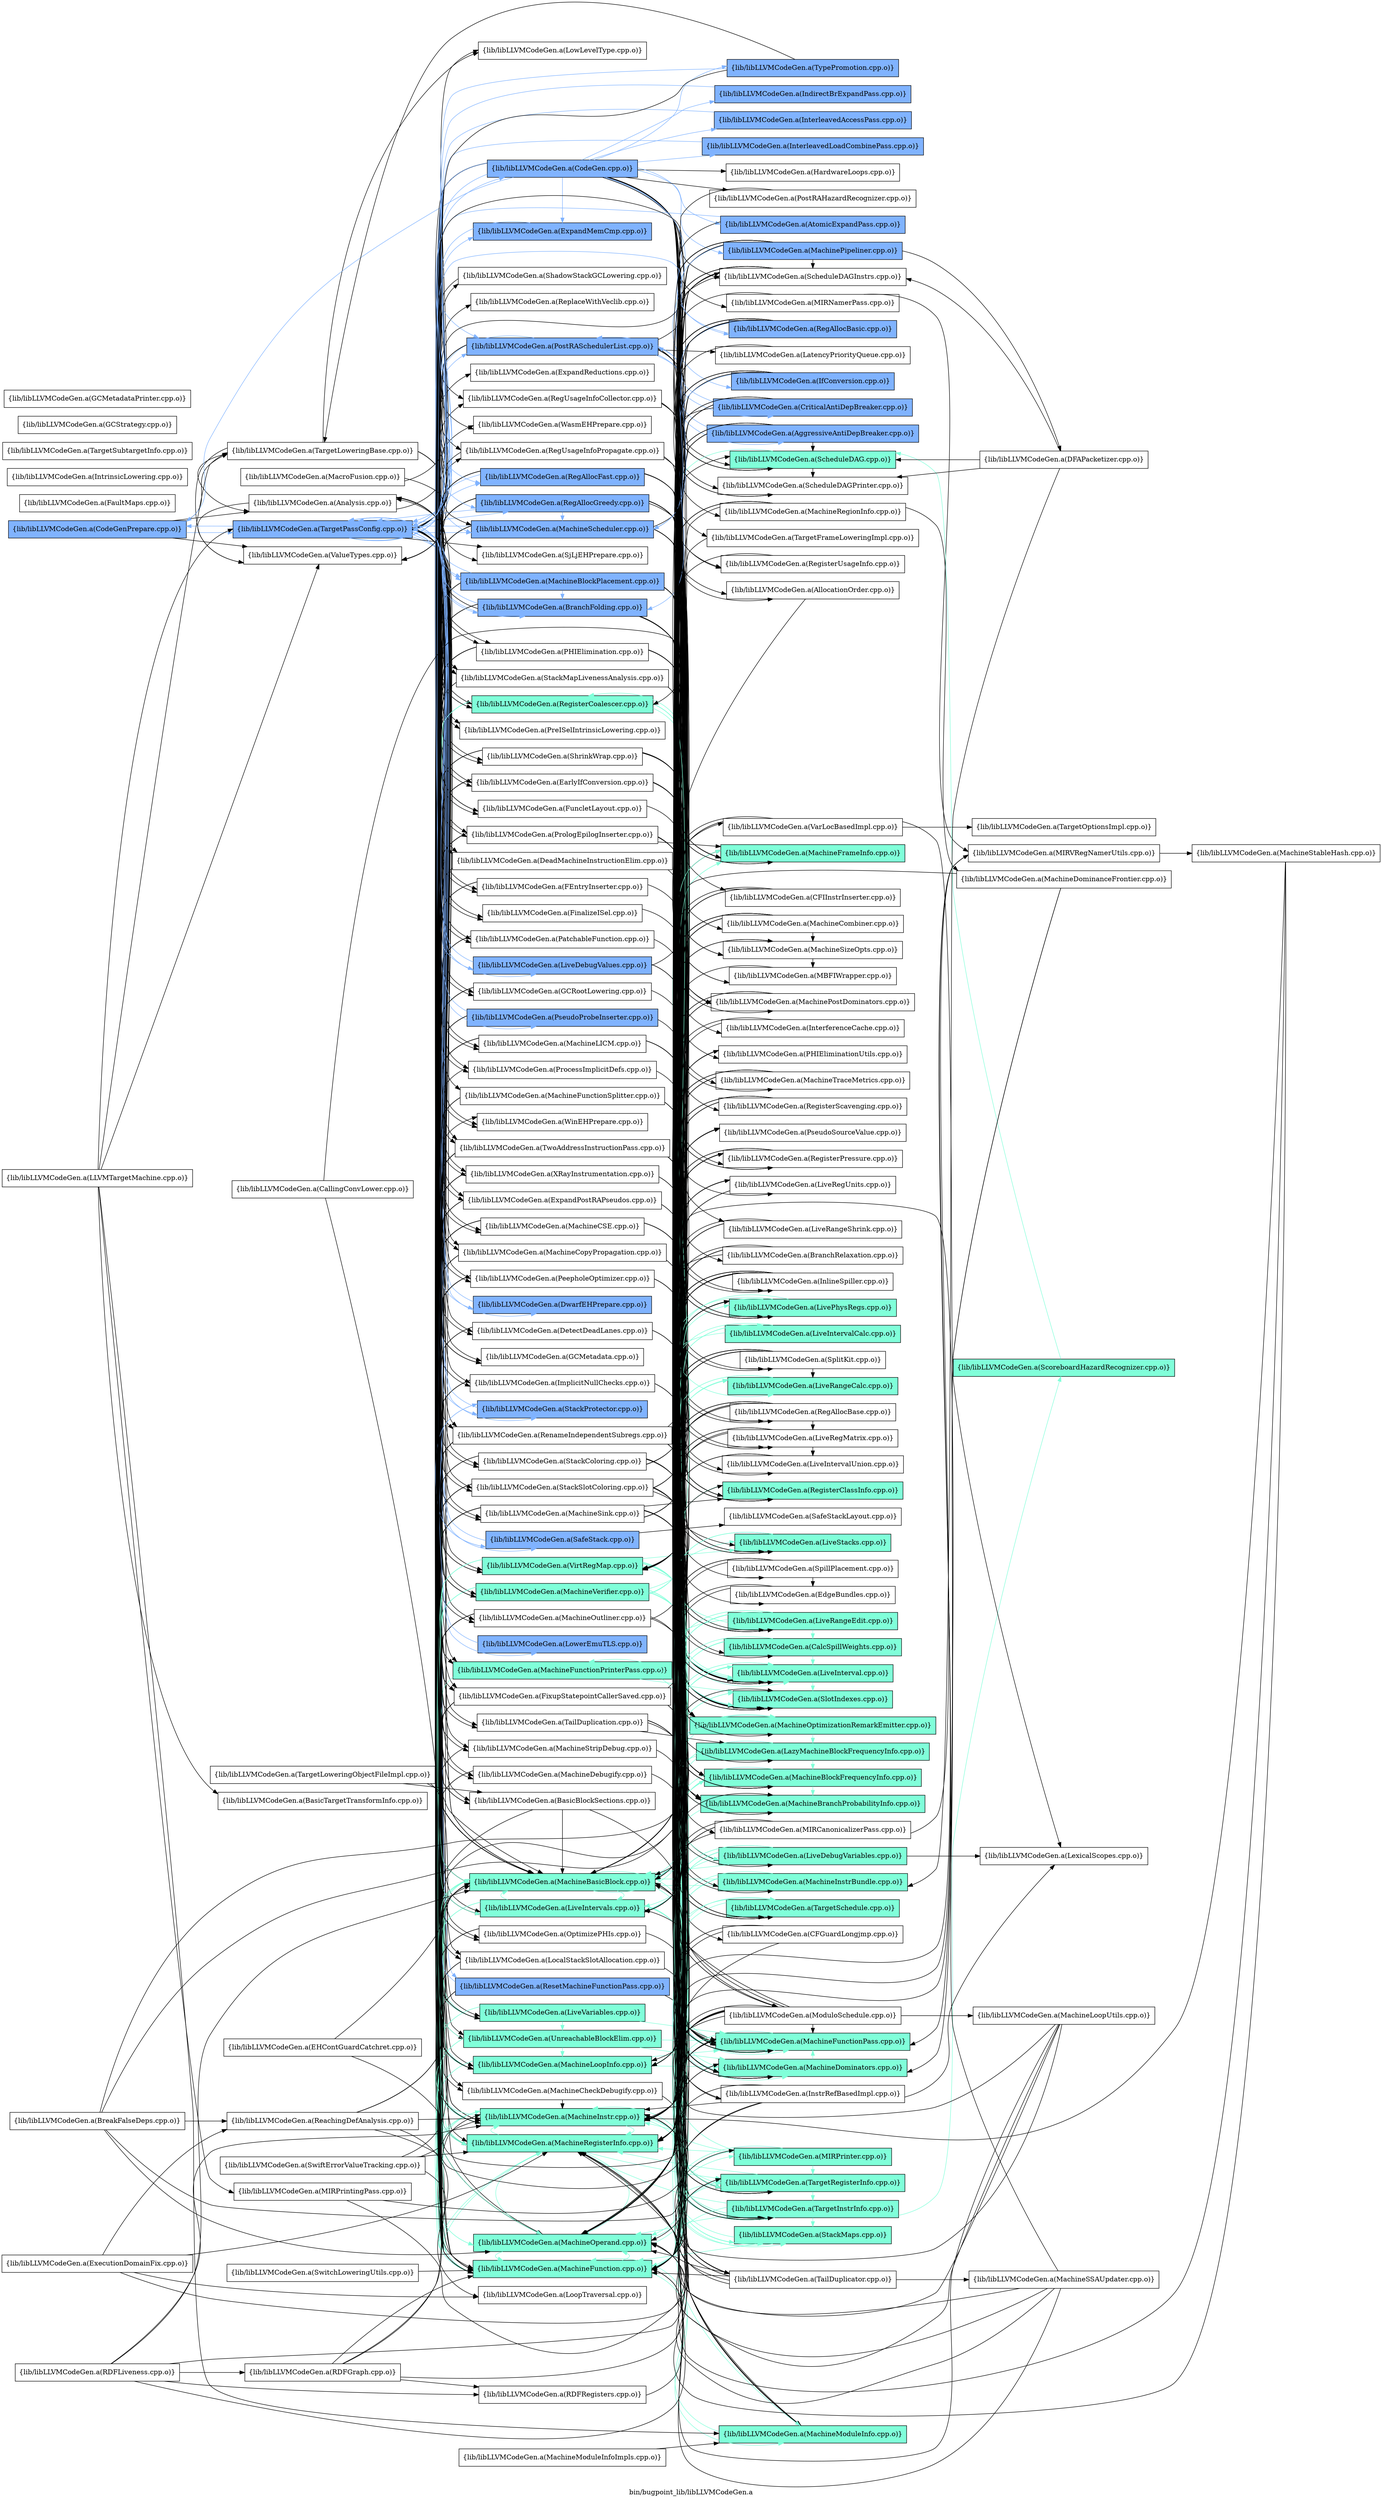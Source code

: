 digraph "bin/bugpoint_lib/libLLVMCodeGen.a" {
	label="bin/bugpoint_lib/libLLVMCodeGen.a";
	rankdir=LR;
	{ rank=same; Node0x5609e2e8c278;  }
	{ rank=same; Node0x5609e2e92498; Node0x5609e2e9c718; Node0x5609e2e9d2a8; Node0x5609e2e946a8;  }
	{ rank=same; Node0x5609e2ea2528; Node0x5609e2ea3798; Node0x5609e2e8f0b8; Node0x5609e2e8e848; Node0x5609e2e7dd68; Node0x5609e2e7e3a8; Node0x5609e2e8b5f8; Node0x5609e2e82d18; Node0x5609e2e80ec8; Node0x5609e2e92218; Node0x5609e2e8e2f8; Node0x5609e2e80e78; Node0x5609e2e844d8; Node0x5609e2e860a8; Node0x5609e2e84578; Node0x5609e2e97bc8; Node0x5609e2e96098; Node0x5609e2e9d898; Node0x5609e2e9e9c8; Node0x5609e2e93208; Node0x5609e2e93de8; Node0x5609e2e94478; Node0x5609e2e949c8; Node0x5609e2e8c368; Node0x5609e2e8b698; Node0x5609e2e89708; Node0x5609e2e8a1f8; Node0x5609e2e86c88; Node0x5609e2e873b8; Node0x5609e2e7ed08; Node0x5609e2e7f7f8; Node0x5609e2e7ea38; Node0x5609e2e7e2b8; Node0x5609e2e7c878; Node0x5609e2e7d4f8; Node0x5609e2e7cdc8; Node0x5609e2e951e8; Node0x5609e2e9fb48; Node0x5609e2ea0278; Node0x5609e2e9fff8; Node0x5609e2ea1038; Node0x5609e2ea17b8; Node0x5609e2ea2e88; Node0x5609e2ea33d8; Node0x5609e2e7c918; Node0x5609e2e84208; Node0x5609e2e8aba8; Node0x5609e2e95558; Node0x5609e2e97858; Node0x5609e2e969a8; Node0x5609e2e98e38; Node0x5609e2e981b8; Node0x5609e2e9a0a8; Node0x5609e2e8ed48; Node0x5609e2e8ef28; Node0x5609e2e8fc98; Node0x5609e2e8ff68; Node0x5609e2e8b738; Node0x5609e2e8c098; Node0x5609e2e8c228; Node0x5609e2e8d268; Node0x5609e2e8d358; Node0x5609e2e7f0c8; Node0x5609e2e99248; Node0x5609e2e98528; Node0x5609e2e98348; Node0x5609e2e97768; Node0x5609e2e95468; Node0x5609e2e94f18; Node0x5609e2e81648; Node0x5609e2e85a68; Node0x5609e2e85f18; Node0x5609e2e85298; Node0x5609e2e84708;  }
	{ rank=same; Node0x5609e2e80b08; Node0x5609e2e94bf8; Node0x5609e2e917c8; Node0x5609e2e8fd38; Node0x5609e2ea2f78; Node0x5609e2e97218; Node0x5609e2ea3748; Node0x5609e2e924e8; Node0x5609e2e7c328; Node0x5609e2e83e48; Node0x5609e2e85ab8; Node0x5609e2e90698; Node0x5609e2e8db28; Node0x5609e2e7dbd8; Node0x5609e2e856f8; Node0x5609e2e96f98; Node0x5609e2e94ec8; Node0x5609e2e90cd8; Node0x5609e2e90c38; Node0x5609e2e98ca8; Node0x5609e2e96818; Node0x5609e2e9f198; Node0x5609e2e9e428; Node0x5609e2e81878; Node0x5609e2e974e8; Node0x5609e2e9a3c8; Node0x5609e2e95be8; Node0x5609e2e9e1f8; Node0x5609e2e920d8; Node0x5609e2e91908; Node0x5609e2e923a8; Node0x5609e2e83ee8; Node0x5609e2e862d8; Node0x5609e2e801f8; Node0x5609e2e93708; Node0x5609e2e950f8; Node0x5609e2e8ae78; Node0x5609e2e8d2b8; Node0x5609e2e91318; Node0x5609e2e91fe8; Node0x5609e2e97998; Node0x5609e2e87ea8; Node0x5609e2e88498; Node0x5609e2e98898; Node0x5609e2e97c18; Node0x5609e2e803d8; Node0x5609e2e810a8; Node0x5609e2e7f528; Node0x5609e2e8e898; Node0x5609e2e8f158; Node0x5609e2e8f838; Node0x5609e2e83128; Node0x5609e2e81b48; Node0x5609e2e823b8; Node0x5609e2e91048; Node0x5609e2e91368; Node0x5609e2e7de08; Node0x5609e2ea1b28; Node0x5609e2ea3568; Node0x5609e2e81198; Node0x5609e2e7d548; Node0x5609e2e7c5f8; Node0x5609e2e7e038; Node0x5609e2e84848; Node0x5609e2e98708; Node0x5609e2e99978; Node0x5609e2e96228; Node0x5609e2e961d8; Node0x5609e2e95c38; Node0x5609e2e9b5e8; Node0x5609e2e8e168; Node0x5609e2e84e38; Node0x5609e2e84168;  }
	{ rank=same; Node0x5609e2e9c3a8; Node0x5609e2e848e8; Node0x5609e2e87818; Node0x5609e2e80518; Node0x5609e2e7e308; Node0x5609e2e84d48; Node0x5609e2e91f98; Node0x5609e2e9dac8;  }
	{ rank=same; Node0x5609e2e8c278;  }
	{ rank=same; Node0x5609e2e92498; Node0x5609e2e9c718; Node0x5609e2e9d2a8; Node0x5609e2e946a8;  }
	{ rank=same; Node0x5609e2ea2528; Node0x5609e2ea3798; Node0x5609e2e8f0b8; Node0x5609e2e8e848; Node0x5609e2e7dd68; Node0x5609e2e7e3a8; Node0x5609e2e8b5f8; Node0x5609e2e82d18; Node0x5609e2e80ec8; Node0x5609e2e92218; Node0x5609e2e8e2f8; Node0x5609e2e80e78; Node0x5609e2e844d8; Node0x5609e2e860a8; Node0x5609e2e84578; Node0x5609e2e97bc8; Node0x5609e2e96098; Node0x5609e2e9d898; Node0x5609e2e9e9c8; Node0x5609e2e93208; Node0x5609e2e93de8; Node0x5609e2e94478; Node0x5609e2e949c8; Node0x5609e2e8c368; Node0x5609e2e8b698; Node0x5609e2e89708; Node0x5609e2e8a1f8; Node0x5609e2e86c88; Node0x5609e2e873b8; Node0x5609e2e7ed08; Node0x5609e2e7f7f8; Node0x5609e2e7ea38; Node0x5609e2e7e2b8; Node0x5609e2e7c878; Node0x5609e2e7d4f8; Node0x5609e2e7cdc8; Node0x5609e2e951e8; Node0x5609e2e9fb48; Node0x5609e2ea0278; Node0x5609e2e9fff8; Node0x5609e2ea1038; Node0x5609e2ea17b8; Node0x5609e2ea2e88; Node0x5609e2ea33d8; Node0x5609e2e7c918; Node0x5609e2e84208; Node0x5609e2e8aba8; Node0x5609e2e95558; Node0x5609e2e97858; Node0x5609e2e969a8; Node0x5609e2e98e38; Node0x5609e2e981b8; Node0x5609e2e9a0a8; Node0x5609e2e8ed48; Node0x5609e2e8ef28; Node0x5609e2e8fc98; Node0x5609e2e8ff68; Node0x5609e2e8b738; Node0x5609e2e8c098; Node0x5609e2e8c228; Node0x5609e2e8d268; Node0x5609e2e8d358; Node0x5609e2e7f0c8; Node0x5609e2e99248; Node0x5609e2e98528; Node0x5609e2e98348; Node0x5609e2e97768; Node0x5609e2e95468; Node0x5609e2e94f18; Node0x5609e2e81648; Node0x5609e2e85a68; Node0x5609e2e85f18; Node0x5609e2e85298; Node0x5609e2e84708;  }
	{ rank=same; Node0x5609e2e80b08; Node0x5609e2e94bf8; Node0x5609e2e917c8; Node0x5609e2e8fd38; Node0x5609e2ea2f78; Node0x5609e2e97218; Node0x5609e2ea3748; Node0x5609e2e924e8; Node0x5609e2e7c328; Node0x5609e2e83e48; Node0x5609e2e85ab8; Node0x5609e2e90698; Node0x5609e2e8db28; Node0x5609e2e7dbd8; Node0x5609e2e856f8; Node0x5609e2e96f98; Node0x5609e2e94ec8; Node0x5609e2e90cd8; Node0x5609e2e90c38; Node0x5609e2e98ca8; Node0x5609e2e96818; Node0x5609e2e9f198; Node0x5609e2e9e428; Node0x5609e2e81878; Node0x5609e2e974e8; Node0x5609e2e9a3c8; Node0x5609e2e95be8; Node0x5609e2e9e1f8; Node0x5609e2e920d8; Node0x5609e2e91908; Node0x5609e2e923a8; Node0x5609e2e83ee8; Node0x5609e2e862d8; Node0x5609e2e801f8; Node0x5609e2e93708; Node0x5609e2e950f8; Node0x5609e2e8ae78; Node0x5609e2e8d2b8; Node0x5609e2e91318; Node0x5609e2e91fe8; Node0x5609e2e97998; Node0x5609e2e87ea8; Node0x5609e2e88498; Node0x5609e2e98898; Node0x5609e2e97c18; Node0x5609e2e803d8; Node0x5609e2e810a8; Node0x5609e2e7f528; Node0x5609e2e8e898; Node0x5609e2e8f158; Node0x5609e2e8f838; Node0x5609e2e83128; Node0x5609e2e81b48; Node0x5609e2e823b8; Node0x5609e2e91048; Node0x5609e2e91368; Node0x5609e2e7de08; Node0x5609e2ea1b28; Node0x5609e2ea3568; Node0x5609e2e81198; Node0x5609e2e7d548; Node0x5609e2e7c5f8; Node0x5609e2e7e038; Node0x5609e2e84848; Node0x5609e2e98708; Node0x5609e2e99978; Node0x5609e2e96228; Node0x5609e2e961d8; Node0x5609e2e95c38; Node0x5609e2e9b5e8; Node0x5609e2e8e168; Node0x5609e2e84e38; Node0x5609e2e84168;  }
	{ rank=same; Node0x5609e2e9c3a8; Node0x5609e2e848e8; Node0x5609e2e87818; Node0x5609e2e80518; Node0x5609e2e7e308; Node0x5609e2e84d48; Node0x5609e2e91f98; Node0x5609e2e9dac8;  }

	Node0x5609e2e8c278 [shape=record,shape=box,group=2,style=filled,fillcolor="0.600000 0.5 1",label="{lib/libLLVMCodeGen.a(CodeGenPrepare.cpp.o)}"];
	Node0x5609e2e8c278 -> Node0x5609e2e92498;
	Node0x5609e2e8c278 -> Node0x5609e2e9c718;
	Node0x5609e2e8c278 -> Node0x5609e2e9d2a8[color="0.600000 0.5 1"];
	Node0x5609e2e8c278 -> Node0x5609e2e946a8;
	Node0x5609e2e82d18 [shape=record,shape=box,group=2,style=filled,fillcolor="0.600000 0.5 1",label="{lib/libLLVMCodeGen.a(ExpandMemCmp.cpp.o)}"];
	Node0x5609e2e82d18 -> Node0x5609e2e9d2a8[color="0.600000 0.5 1"];
	Node0x5609e2e83128 [shape=record,shape=box,group=0,label="{lib/libLLVMCodeGen.a(HardwareLoops.cpp.o)}"];
	Node0x5609e2e96098 [shape=record,shape=box,group=2,style=filled,fillcolor="0.600000 0.5 1",label="{lib/libLLVMCodeGen.a(SafeStack.cpp.o)}"];
	Node0x5609e2e96098 -> Node0x5609e2e95be8;
	Node0x5609e2e96098 -> Node0x5609e2e9d2a8[color="0.600000 0.5 1"];
	Node0x5609e2e82a48 [shape=record,shape=box,group=0,label="{lib/libLLVMCodeGen.a(FaultMaps.cpp.o)}"];
	Node0x5609e2e8e848 [shape=record,shape=box,group=1,style=filled,fillcolor="0.450000 0.5 1",label="{lib/libLLVMCodeGen.a(MachineFunction.cpp.o)}"];
	Node0x5609e2e8e848 -> Node0x5609e2ea3798[color="0.450000 0.5 1"];
	Node0x5609e2e8e848 -> Node0x5609e2e924e8[color="0.450000 0.5 1"];
	Node0x5609e2e8e848 -> Node0x5609e2e8f0b8[color="0.450000 0.5 1"];
	Node0x5609e2e8e848 -> Node0x5609e2e7c328[color="0.450000 0.5 1"];
	Node0x5609e2e8e848 -> Node0x5609e2e7dd68[color="0.450000 0.5 1"];
	Node0x5609e2e8e848 -> Node0x5609e2e7e3a8[color="0.450000 0.5 1"];
	Node0x5609e2e8e848 -> Node0x5609e2e83e48;
	Node0x5609e2e8e848 -> Node0x5609e2e97218[color="0.450000 0.5 1"];
	Node0x5609e2e8e848 -> Node0x5609e2e85f18;
	Node0x5609e2e8db28 [shape=record,shape=box,group=1,style=filled,fillcolor="0.450000 0.5 1",label="{lib/libLLVMCodeGen.a(MachineFunctionPass.cpp.o)}"];
	Node0x5609e2e8db28 -> Node0x5609e2e8e2f8[color="0.450000 0.5 1"];
	Node0x5609e2e8db28 -> Node0x5609e2e7c328[color="0.450000 0.5 1"];
	Node0x5609e2e8db28 -> Node0x5609e2e7dbd8[color="0.450000 0.5 1"];
	Node0x5609e2e8f0b8 [shape=record,shape=box,group=1,style=filled,fillcolor="0.450000 0.5 1",label="{lib/libLLVMCodeGen.a(MachineInstr.cpp.o)}"];
	Node0x5609e2e8f0b8 -> Node0x5609e2ea3798[color="0.450000 0.5 1"];
	Node0x5609e2e8f0b8 -> Node0x5609e2e8e848[color="0.450000 0.5 1"];
	Node0x5609e2e8f0b8 -> Node0x5609e2e7dd68[color="0.450000 0.5 1"];
	Node0x5609e2e8f0b8 -> Node0x5609e2e7e3a8[color="0.450000 0.5 1"];
	Node0x5609e2e8f0b8 -> Node0x5609e2ea3748[color="0.450000 0.5 1"];
	Node0x5609e2e8f0b8 -> Node0x5609e2e97218[color="0.450000 0.5 1"];
	Node0x5609e2e7d6d8 [shape=record,shape=box,group=0,label="{lib/libLLVMCodeGen.a(MachineModuleInfoImpls.cpp.o)}"];
	Node0x5609e2e7d6d8 -> Node0x5609e2e7c328;
	Node0x5609e2ea3748 [shape=record,shape=box,group=1,style=filled,fillcolor="0.450000 0.5 1",label="{lib/libLLVMCodeGen.a(StackMaps.cpp.o)}"];
	Node0x5609e2ea3748 -> Node0x5609e2e8e848[color="0.450000 0.5 1"];
	Node0x5609e2ea3748 -> Node0x5609e2e8f0b8[color="0.450000 0.5 1"];
	Node0x5609e2ea3748 -> Node0x5609e2e97218[color="0.450000 0.5 1"];
	Node0x5609e2ea3798 [shape=record,shape=box,group=1,style=filled,fillcolor="0.450000 0.5 1",label="{lib/libLLVMCodeGen.a(MachineBasicBlock.cpp.o)}"];
	Node0x5609e2ea3798 -> Node0x5609e2e80ec8[color="0.450000 0.5 1"];
	Node0x5609e2ea3798 -> Node0x5609e2e80b08[color="0.450000 0.5 1"];
	Node0x5609e2ea3798 -> Node0x5609e2e94bf8[color="0.450000 0.5 1"];
	Node0x5609e2ea3798 -> Node0x5609e2e92218[color="0.450000 0.5 1"];
	Node0x5609e2ea3798 -> Node0x5609e2e917c8[color="0.450000 0.5 1"];
	Node0x5609e2ea3798 -> Node0x5609e2e8e848[color="0.450000 0.5 1"];
	Node0x5609e2ea3798 -> Node0x5609e2e8fd38[color="0.450000 0.5 1"];
	Node0x5609e2ea3798 -> Node0x5609e2e8f0b8[color="0.450000 0.5 1"];
	Node0x5609e2ea3798 -> Node0x5609e2e80e78[color="0.450000 0.5 1"];
	Node0x5609e2ea3798 -> Node0x5609e2e7e3a8[color="0.450000 0.5 1"];
	Node0x5609e2ea3798 -> Node0x5609e2ea2f78[color="0.450000 0.5 1"];
	Node0x5609e2ea3798 -> Node0x5609e2e97218[color="0.450000 0.5 1"];
	Node0x5609e2e7e3a8 [shape=record,shape=box,group=1,style=filled,fillcolor="0.450000 0.5 1",label="{lib/libLLVMCodeGen.a(MachineRegisterInfo.cpp.o)}"];
	Node0x5609e2e7e3a8 -> Node0x5609e2ea3798[color="0.450000 0.5 1"];
	Node0x5609e2e7e3a8 -> Node0x5609e2e8e848[color="0.450000 0.5 1"];
	Node0x5609e2e7e3a8 -> Node0x5609e2e8f0b8[color="0.450000 0.5 1"];
	Node0x5609e2e7e3a8 -> Node0x5609e2e7dd68[color="0.450000 0.5 1"];
	Node0x5609e2e7e3a8 -> Node0x5609e2e97218[color="0.450000 0.5 1"];
	Node0x5609e2e91318 [shape=record,shape=box,group=0,label="{lib/libLLVMCodeGen.a(LiveRegMatrix.cpp.o)}"];
	Node0x5609e2e91318 -> Node0x5609e2e80ec8;
	Node0x5609e2e91318 -> Node0x5609e2e80b08;
	Node0x5609e2e91318 -> Node0x5609e2e91fe8;
	Node0x5609e2e91318 -> Node0x5609e2e8db28;
	Node0x5609e2e91318 -> Node0x5609e2e81648;
	Node0x5609e2e7dd68 [shape=record,shape=box,group=1,style=filled,fillcolor="0.450000 0.5 1",label="{lib/libLLVMCodeGen.a(MachineOperand.cpp.o)}"];
	Node0x5609e2e7dd68 -> Node0x5609e2ea3798[color="0.450000 0.5 1"];
	Node0x5609e2e7dd68 -> Node0x5609e2e8e848[color="0.450000 0.5 1"];
	Node0x5609e2e7dd68 -> Node0x5609e2e7e3a8[color="0.450000 0.5 1"];
	Node0x5609e2e7dd68 -> Node0x5609e2e85ab8[color="0.450000 0.5 1"];
	Node0x5609e2e7dd68 -> Node0x5609e2e83e48;
	Node0x5609e2e7dd68 -> Node0x5609e2e97218[color="0.450000 0.5 1"];
	Node0x5609e2e97218 [shape=record,shape=box,group=1,style=filled,fillcolor="0.450000 0.5 1",label="{lib/libLLVMCodeGen.a(TargetRegisterInfo.cpp.o)}"];
	Node0x5609e2e97218 -> Node0x5609e2e7e3a8[color="0.450000 0.5 1"];
	Node0x5609e2e97218 -> Node0x5609e2e9a3c8[color="0.450000 0.5 1"];
	Node0x5609e2e8fec8 [shape=record,shape=box,group=0,label="{lib/libLLVMCodeGen.a(CallingConvLower.cpp.o)}"];
	Node0x5609e2e8fec8 -> Node0x5609e2e924e8;
	Node0x5609e2e8fec8 -> Node0x5609e2e8e848;
	Node0x5609e2e82138 [shape=record,shape=box,group=0,label="{lib/libLLVMCodeGen.a(IntrinsicLowering.cpp.o)}"];
	Node0x5609e2e924e8 [shape=record,shape=box,group=1,style=filled,fillcolor="0.450000 0.5 1",label="{lib/libLLVMCodeGen.a(MachineFrameInfo.cpp.o)}"];
	Node0x5609e2e924e8 -> Node0x5609e2e7e3a8[color="0.450000 0.5 1"];
	Node0x5609e2e9c718 [shape=record,shape=box,group=0,label="{lib/libLLVMCodeGen.a(TargetLoweringBase.cpp.o)}"];
	Node0x5609e2e9c718 -> Node0x5609e2e92498;
	Node0x5609e2e9c718 -> Node0x5609e2ea2528;
	Node0x5609e2e9c718 -> Node0x5609e2ea3798;
	Node0x5609e2e9c718 -> Node0x5609e2e8e848;
	Node0x5609e2e9c718 -> Node0x5609e2e8f0b8;
	Node0x5609e2e9c718 -> Node0x5609e2e7dd68;
	Node0x5609e2e9c718 -> Node0x5609e2e7e3a8;
	Node0x5609e2e9c718 -> Node0x5609e2e946a8;
	Node0x5609e2e946a8 [shape=record,shape=box,group=0,label="{lib/libLLVMCodeGen.a(ValueTypes.cpp.o)}"];
	Node0x5609e2e94bf8 [shape=record,shape=box,group=1,style=filled,fillcolor="0.450000 0.5 1",label="{lib/libLLVMCodeGen.a(LivePhysRegs.cpp.o)}"];
	Node0x5609e2e94bf8 -> Node0x5609e2ea3798[color="0.450000 0.5 1"];
	Node0x5609e2e94bf8 -> Node0x5609e2e8f0b8[color="0.450000 0.5 1"];
	Node0x5609e2e94bf8 -> Node0x5609e2e7e3a8[color="0.450000 0.5 1"];
	Node0x5609e2e94bf8 -> Node0x5609e2e97218[color="0.450000 0.5 1"];
	Node0x5609e2e92218 [shape=record,shape=box,group=1,style=filled,fillcolor="0.450000 0.5 1",label="{lib/libLLVMCodeGen.a(LiveVariables.cpp.o)}"];
	Node0x5609e2e92218 -> Node0x5609e2ea3798[color="0.450000 0.5 1"];
	Node0x5609e2e92218 -> Node0x5609e2e8db28[color="0.450000 0.5 1"];
	Node0x5609e2e92218 -> Node0x5609e2e8f0b8[color="0.450000 0.5 1"];
	Node0x5609e2e92218 -> Node0x5609e2e7e3a8[color="0.450000 0.5 1"];
	Node0x5609e2e92218 -> Node0x5609e2e94f18[color="0.450000 0.5 1"];
	Node0x5609e2e917c8 [shape=record,shape=box,group=1,style=filled,fillcolor="0.450000 0.5 1",label="{lib/libLLVMCodeGen.a(MachineDominators.cpp.o)}"];
	Node0x5609e2e917c8 -> Node0x5609e2ea3798[color="0.450000 0.5 1"];
	Node0x5609e2e917c8 -> Node0x5609e2e8db28[color="0.450000 0.5 1"];
	Node0x5609e2e9a3c8 [shape=record,shape=box,group=1,style=filled,fillcolor="0.450000 0.5 1",label="{lib/libLLVMCodeGen.a(TargetInstrInfo.cpp.o)}"];
	Node0x5609e2e9a3c8 -> Node0x5609e2ea3798[color="0.450000 0.5 1"];
	Node0x5609e2e9a3c8 -> Node0x5609e2e8e848[color="0.450000 0.5 1"];
	Node0x5609e2e9a3c8 -> Node0x5609e2e8f0b8[color="0.450000 0.5 1"];
	Node0x5609e2e9a3c8 -> Node0x5609e2e7dd68[color="0.450000 0.5 1"];
	Node0x5609e2e9a3c8 -> Node0x5609e2e7e3a8[color="0.450000 0.5 1"];
	Node0x5609e2e9a3c8 -> Node0x5609e2ea3748[color="0.450000 0.5 1"];
	Node0x5609e2e9a3c8 -> Node0x5609e2e9c3a8[color="0.450000 0.5 1"];
	Node0x5609e2e9a3c8 -> Node0x5609e2e96f98[color="0.450000 0.5 1"];
	Node0x5609e2e9b5e8 [shape=record,shape=box,group=0,label="{lib/libLLVMCodeGen.a(TargetFrameLoweringImpl.cpp.o)}"];
	Node0x5609e2e9b5e8 -> Node0x5609e2e7e3a8;
	Node0x5609e2e9dac8 [shape=record,shape=box,group=0,label="{lib/libLLVMCodeGen.a(TargetOptionsImpl.cpp.o)}"];
	Node0x5609e2e96318 [shape=record,shape=box,group=0,label="{lib/libLLVMCodeGen.a(TargetSubtargetInfo.cpp.o)}"];
	Node0x5609e2e92498 [shape=record,shape=box,group=0,label="{lib/libLLVMCodeGen.a(Analysis.cpp.o)}"];
	Node0x5609e2e92498 -> Node0x5609e2ea2528;
	Node0x5609e2e92498 -> Node0x5609e2ea3798;
	Node0x5609e2e92498 -> Node0x5609e2e8f0b8;
	Node0x5609e2e92498 -> Node0x5609e2e946a8;
	Node0x5609e2ea2528 [shape=record,shape=box,group=0,label="{lib/libLLVMCodeGen.a(LowLevelType.cpp.o)}"];
	Node0x5609e2e84cf8 [shape=record,shape=box,group=0,label="{lib/libLLVMCodeGen.a(MacroFusion.cpp.o)}"];
	Node0x5609e2e84cf8 -> Node0x5609e2e844d8;
	Node0x5609e2e84cf8 -> Node0x5609e2e9e428;
	Node0x5609e2e8e898 [shape=record,shape=box,group=2,style=filled,fillcolor="0.600000 0.5 1",label="{lib/libLLVMCodeGen.a(AtomicExpandPass.cpp.o)}"];
	Node0x5609e2e8e898 -> Node0x5609e2e9d2a8[color="0.600000 0.5 1"];
	Node0x5609e2e8e898 -> Node0x5609e2e946a8;
	Node0x5609e2e8dc18 [shape=record,shape=box,group=0,label="{lib/libLLVMCodeGen.a(BasicTargetTransformInfo.cpp.o)}"];
	Node0x5609e2e8e2a8 [shape=record,shape=box,group=0,label="{lib/libLLVMCodeGen.a(BreakFalseDeps.cpp.o)}"];
	Node0x5609e2e8e2a8 -> Node0x5609e2e94bf8;
	Node0x5609e2e8e2a8 -> Node0x5609e2e8db28;
	Node0x5609e2e8e2a8 -> Node0x5609e2e7dd68;
	Node0x5609e2e8e2a8 -> Node0x5609e2e9e518;
	Node0x5609e2e8e2a8 -> Node0x5609e2e98ca8;
	Node0x5609e2e8f158 [shape=record,shape=box,group=0,label="{lib/libLLVMCodeGen.a(CFGuardLongjmp.cpp.o)}"];
	Node0x5609e2e8f158 -> Node0x5609e2e8e848;
	Node0x5609e2e8f158 -> Node0x5609e2e8db28;
	Node0x5609e2e8f158 -> Node0x5609e2e8f0b8;
	Node0x5609e2e8f838 [shape=record,shape=box,group=0,label="{lib/libLLVMCodeGen.a(CFIInstrInserter.cpp.o)}"];
	Node0x5609e2e8f838 -> Node0x5609e2ea3798;
	Node0x5609e2e8f838 -> Node0x5609e2e8e848;
	Node0x5609e2e8f838 -> Node0x5609e2e8db28;
	Node0x5609e2e8f838 -> Node0x5609e2e8f0b8;
	Node0x5609e2e8b5f8 [shape=record,shape=box,group=0,label="{lib/libLLVMCodeGen.a(EarlyIfConversion.cpp.o)}"];
	Node0x5609e2e8b5f8 -> Node0x5609e2ea3798;
	Node0x5609e2e8b5f8 -> Node0x5609e2e90698;
	Node0x5609e2e8b5f8 -> Node0x5609e2e917c8;
	Node0x5609e2e8b5f8 -> Node0x5609e2e8db28;
	Node0x5609e2e8b5f8 -> Node0x5609e2e8f0b8;
	Node0x5609e2e8b5f8 -> Node0x5609e2e80e78;
	Node0x5609e2e8b5f8 -> Node0x5609e2e7dd68;
	Node0x5609e2e8b5f8 -> Node0x5609e2e7dbd8;
	Node0x5609e2e8b5f8 -> Node0x5609e2e7e3a8;
	Node0x5609e2e8b5f8 -> Node0x5609e2e856f8;
	Node0x5609e2e8b5f8 -> Node0x5609e2e96f98;
	Node0x5609e2e83e98 [shape=record,shape=box,group=0,label="{lib/libLLVMCodeGen.a(EHContGuardCatchret.cpp.o)}"];
	Node0x5609e2e83e98 -> Node0x5609e2ea3798;
	Node0x5609e2e83e98 -> Node0x5609e2e8db28;
	Node0x5609e2e84668 [shape=record,shape=box,group=0,label="{lib/libLLVMCodeGen.a(ExecutionDomainFix.cpp.o)}"];
	Node0x5609e2e84668 -> Node0x5609e2ea1e48;
	Node0x5609e2e84668 -> Node0x5609e2e8db28;
	Node0x5609e2e84668 -> Node0x5609e2e7e3a8;
	Node0x5609e2e84668 -> Node0x5609e2e9e518;
	Node0x5609e2e81b48 [shape=record,shape=box,group=2,style=filled,fillcolor="0.600000 0.5 1",label="{lib/libLLVMCodeGen.a(IndirectBrExpandPass.cpp.o)}"];
	Node0x5609e2e81b48 -> Node0x5609e2e9d2a8[color="0.600000 0.5 1"];
	Node0x5609e2e823b8 [shape=record,shape=box,group=2,style=filled,fillcolor="0.600000 0.5 1",label="{lib/libLLVMCodeGen.a(InterleavedAccessPass.cpp.o)}"];
	Node0x5609e2e823b8 -> Node0x5609e2e9d2a8[color="0.600000 0.5 1"];
	Node0x5609e2e91048 [shape=record,shape=box,group=0,label="{lib/libLLVMCodeGen.a(LiveRangeShrink.cpp.o)}"];
	Node0x5609e2e91048 -> Node0x5609e2ea3798;
	Node0x5609e2e91048 -> Node0x5609e2e8db28;
	Node0x5609e2e91048 -> Node0x5609e2e8f0b8;
	Node0x5609e2e91048 -> Node0x5609e2e7e3a8;
	Node0x5609e2ea2118 [shape=record,shape=box,group=0,label="{lib/libLLVMCodeGen.a(LLVMTargetMachine.cpp.o)}"];
	Node0x5609e2ea2118 -> Node0x5609e2e8dc18;
	Node0x5609e2ea2118 -> Node0x5609e2e7c328;
	Node0x5609e2ea2118 -> Node0x5609e2e85388;
	Node0x5609e2ea2118 -> Node0x5609e2e9c718;
	Node0x5609e2ea2118 -> Node0x5609e2e9d2a8;
	Node0x5609e2ea2118 -> Node0x5609e2e946a8;
	Node0x5609e2e91368 [shape=record,shape=box,group=0,label="{lib/libLLVMCodeGen.a(MachineCombiner.cpp.o)}"];
	Node0x5609e2e91368 -> Node0x5609e2e801f8;
	Node0x5609e2e91368 -> Node0x5609e2ea3798;
	Node0x5609e2e91368 -> Node0x5609e2e917c8;
	Node0x5609e2e91368 -> Node0x5609e2e8e848;
	Node0x5609e2e91368 -> Node0x5609e2e8db28;
	Node0x5609e2e91368 -> Node0x5609e2e8f0b8;
	Node0x5609e2e91368 -> Node0x5609e2e80e78;
	Node0x5609e2e91368 -> Node0x5609e2e7e3a8;
	Node0x5609e2e91368 -> Node0x5609e2e83ee8;
	Node0x5609e2e91368 -> Node0x5609e2e856f8;
	Node0x5609e2e91368 -> Node0x5609e2e98ca8;
	Node0x5609e2e91368 -> Node0x5609e2e96f98;
	Node0x5609e2e844d8 [shape=record,shape=box,group=2,style=filled,fillcolor="0.600000 0.5 1",label="{lib/libLLVMCodeGen.a(MachineScheduler.cpp.o)}"];
	Node0x5609e2e844d8 -> Node0x5609e2e80ec8;
	Node0x5609e2e844d8 -> Node0x5609e2e80b08;
	Node0x5609e2e844d8 -> Node0x5609e2ea3798;
	Node0x5609e2e844d8 -> Node0x5609e2e917c8;
	Node0x5609e2e844d8 -> Node0x5609e2e8e848;
	Node0x5609e2e844d8 -> Node0x5609e2e8db28;
	Node0x5609e2e844d8 -> Node0x5609e2e8f0b8;
	Node0x5609e2e844d8 -> Node0x5609e2e80e78;
	Node0x5609e2e844d8 -> Node0x5609e2e860a8;
	Node0x5609e2e844d8 -> Node0x5609e2e98ca8;
	Node0x5609e2e844d8 -> Node0x5609e2e96818;
	Node0x5609e2e844d8 -> Node0x5609e2e9f198;
	Node0x5609e2e844d8 -> Node0x5609e2e9e428;
	Node0x5609e2e844d8 -> Node0x5609e2ea2f78;
	Node0x5609e2e844d8 -> Node0x5609e2e9d2a8[color="0.600000 0.5 1"];
	Node0x5609e2e844d8 -> Node0x5609e2e96f98;
	Node0x5609e2e84578 [shape=record,shape=box,group=2,style=filled,fillcolor="0.600000 0.5 1",label="{lib/libLLVMCodeGen.a(PseudoProbeInserter.cpp.o)}"];
	Node0x5609e2e84578 -> Node0x5609e2ea3798;
	Node0x5609e2e84578 -> Node0x5609e2e8e848;
	Node0x5609e2e84578 -> Node0x5609e2e8db28;
	Node0x5609e2e84578 -> Node0x5609e2e8f0b8;
	Node0x5609e2e84578 -> Node0x5609e2e9d2a8[color="0.600000 0.5 1"];
	Node0x5609e2e9e518 [shape=record,shape=box,group=0,label="{lib/libLLVMCodeGen.a(ReachingDefAnalysis.cpp.o)}"];
	Node0x5609e2e9e518 -> Node0x5609e2e94bf8;
	Node0x5609e2e9e518 -> Node0x5609e2ea1e48;
	Node0x5609e2e9e518 -> Node0x5609e2ea3798;
	Node0x5609e2e9e518 -> Node0x5609e2e8db28;
	Node0x5609e2e9e518 -> Node0x5609e2e8f0b8;
	Node0x5609e2e9bf98 [shape=record,shape=box,group=0,label="{lib/libLLVMCodeGen.a(TargetLoweringObjectFileImpl.cpp.o)}"];
	Node0x5609e2e9bf98 -> Node0x5609e2ea3798;
	Node0x5609e2e9bf98 -> Node0x5609e2e8e848;
	Node0x5609e2e9bf98 -> Node0x5609e2e9d898;
	Node0x5609e2e9d2a8 [shape=record,shape=box,group=2,style=filled,fillcolor="0.600000 0.5 1",label="{lib/libLLVMCodeGen.a(TargetPassConfig.cpp.o)}"];
	Node0x5609e2e9d2a8 -> Node0x5609e2e8c278[color="0.600000 0.5 1"];
	Node0x5609e2e9d2a8 -> Node0x5609e2e8b5f8;
	Node0x5609e2e9d2a8 -> Node0x5609e2e82d18[color="0.600000 0.5 1"];
	Node0x5609e2e9d2a8 -> Node0x5609e2e80ec8;
	Node0x5609e2e9d2a8 -> Node0x5609e2e92218;
	Node0x5609e2e9d2a8 -> Node0x5609e2e8e2f8;
	Node0x5609e2e9d2a8 -> Node0x5609e2e80e78;
	Node0x5609e2e9d2a8 -> Node0x5609e2e844d8[color="0.600000 0.5 1"];
	Node0x5609e2e9d2a8 -> Node0x5609e2e860a8;
	Node0x5609e2e9d2a8 -> Node0x5609e2e84578[color="0.600000 0.5 1"];
	Node0x5609e2e9d2a8 -> Node0x5609e2e97bc8;
	Node0x5609e2e9d2a8 -> Node0x5609e2e96098[color="0.600000 0.5 1"];
	Node0x5609e2e9d2a8 -> Node0x5609e2e9d898;
	Node0x5609e2e9d2a8 -> Node0x5609e2e9e9c8[color="0.600000 0.5 1"];
	Node0x5609e2e9d2a8 -> Node0x5609e2e93208[color="0.600000 0.5 1"];
	Node0x5609e2e9d2a8 -> Node0x5609e2e93de8;
	Node0x5609e2e9d2a8 -> Node0x5609e2e94478[color="0.600000 0.5 1"];
	Node0x5609e2e9d2a8 -> Node0x5609e2e949c8;
	Node0x5609e2e9d2a8 -> Node0x5609e2e8c368;
	Node0x5609e2e9d2a8 -> Node0x5609e2e8b698;
	Node0x5609e2e9d2a8 -> Node0x5609e2e89708;
	Node0x5609e2e9d2a8 -> Node0x5609e2e8a1f8;
	Node0x5609e2e9d2a8 -> Node0x5609e2e86c88;
	Node0x5609e2e9d2a8 -> Node0x5609e2e873b8[color="0.600000 0.5 1"];
	Node0x5609e2e9d2a8 -> Node0x5609e2e7ed08[color="0.600000 0.5 1"];
	Node0x5609e2e9d2a8 -> Node0x5609e2e7f7f8[color="0.600000 0.5 1"];
	Node0x5609e2e9d2a8 -> Node0x5609e2e7ea38;
	Node0x5609e2e9d2a8 -> Node0x5609e2e7e2b8;
	Node0x5609e2e9d2a8 -> Node0x5609e2e7c878;
	Node0x5609e2e9d2a8 -> Node0x5609e2e7d4f8[color="0.600000 0.5 1"];
	Node0x5609e2e9d2a8 -> Node0x5609e2e7cdc8;
	Node0x5609e2e9d2a8 -> Node0x5609e2e951e8;
	Node0x5609e2e9d2a8 -> Node0x5609e2e9fb48;
	Node0x5609e2e9d2a8 -> Node0x5609e2ea0278;
	Node0x5609e2e9d2a8 -> Node0x5609e2e9fff8;
	Node0x5609e2e9d2a8 -> Node0x5609e2ea1038;
	Node0x5609e2e9d2a8 -> Node0x5609e2ea17b8;
	Node0x5609e2e9d2a8 -> Node0x5609e2ea2e88;
	Node0x5609e2e9d2a8 -> Node0x5609e2ea33d8;
	Node0x5609e2e9d2a8 -> Node0x5609e2e7c918;
	Node0x5609e2e9d2a8 -> Node0x5609e2e84208;
	Node0x5609e2e9d2a8 -> Node0x5609e2e8aba8;
	Node0x5609e2e9d2a8 -> Node0x5609e2e95558;
	Node0x5609e2e9d2a8 -> Node0x5609e2e97858;
	Node0x5609e2e9d2a8 -> Node0x5609e2e969a8;
	Node0x5609e2e9d2a8 -> Node0x5609e2e98e38;
	Node0x5609e2e9d2a8 -> Node0x5609e2e981b8;
	Node0x5609e2e9d2a8 -> Node0x5609e2e9a0a8;
	Node0x5609e2e9d2a8 -> Node0x5609e2e8ed48;
	Node0x5609e2e9d2a8 -> Node0x5609e2e8ef28;
	Node0x5609e2e9d2a8 -> Node0x5609e2e8fc98;
	Node0x5609e2e9d2a8 -> Node0x5609e2e8ff68;
	Node0x5609e2e9d2a8 -> Node0x5609e2e8b738;
	Node0x5609e2e9d2a8 -> Node0x5609e2e8c098;
	Node0x5609e2e9d2a8 -> Node0x5609e2e8c228[color="0.600000 0.5 1"];
	Node0x5609e2e9d2a8 -> Node0x5609e2e8d268;
	Node0x5609e2e9d2a8 -> Node0x5609e2e8d358;
	Node0x5609e2e9d2a8 -> Node0x5609e2e7f0c8;
	Node0x5609e2e9d2a8 -> Node0x5609e2e99248;
	Node0x5609e2e9d2a8 -> Node0x5609e2e98528[color="0.600000 0.5 1"];
	Node0x5609e2e9d2a8 -> Node0x5609e2e98348[color="0.600000 0.5 1"];
	Node0x5609e2e9d2a8 -> Node0x5609e2e97768;
	Node0x5609e2e9d2a8 -> Node0x5609e2e95468;
	Node0x5609e2e9d2a8 -> Node0x5609e2e94f18;
	Node0x5609e2e9d2a8 -> Node0x5609e2e81648;
	Node0x5609e2e9d2a8 -> Node0x5609e2e85a68;
	Node0x5609e2e9d2a8 -> Node0x5609e2e85f18;
	Node0x5609e2e9d2a8 -> Node0x5609e2e85298;
	Node0x5609e2e9d2a8 -> Node0x5609e2e84708[color="0.600000 0.5 1"];
	Node0x5609e2e7c328 [shape=record,shape=box,group=1,style=filled,fillcolor="0.450000 0.5 1",label="{lib/libLLVMCodeGen.a(MachineModuleInfo.cpp.o)}"];
	Node0x5609e2e7c328 -> Node0x5609e2e8e848[color="0.450000 0.5 1"];
	Node0x5609e2e80e78 [shape=record,shape=box,group=1,style=filled,fillcolor="0.450000 0.5 1",label="{lib/libLLVMCodeGen.a(MachineLoopInfo.cpp.o)}"];
	Node0x5609e2e80e78 -> Node0x5609e2ea3798[color="0.450000 0.5 1"];
	Node0x5609e2e80e78 -> Node0x5609e2e917c8[color="0.450000 0.5 1"];
	Node0x5609e2e80e78 -> Node0x5609e2e8db28[color="0.450000 0.5 1"];
	Node0x5609e2e80e78 -> Node0x5609e2e8f0b8[color="0.450000 0.5 1"];
	Node0x5609e2e80e78 -> Node0x5609e2e7e3a8[color="0.450000 0.5 1"];
	Node0x5609e2e8d2b8 [shape=record,shape=box,group=0,label="{lib/libLLVMCodeGen.a(EdgeBundles.cpp.o)}"];
	Node0x5609e2e8d2b8 -> Node0x5609e2ea3798;
	Node0x5609e2e8d2b8 -> Node0x5609e2e8db28;
	Node0x5609e2e91f98 [shape=record,shape=box,group=0,label="{lib/libLLVMCodeGen.a(MachineDominanceFrontier.cpp.o)}"];
	Node0x5609e2e91f98 -> Node0x5609e2ea3798;
	Node0x5609e2e91f98 -> Node0x5609e2e917c8;
	Node0x5609e2e91f98 -> Node0x5609e2e8db28;
	Node0x5609e2e9cee8 [shape=record,shape=box,group=0,label="{lib/libLLVMCodeGen.a(RDFGraph.cpp.o)}"];
	Node0x5609e2e9cee8 -> Node0x5609e2ea3798;
	Node0x5609e2e9cee8 -> Node0x5609e2e917c8;
	Node0x5609e2e9cee8 -> Node0x5609e2e8e848;
	Node0x5609e2e9cee8 -> Node0x5609e2e8f0b8;
	Node0x5609e2e9cee8 -> Node0x5609e2e9dd98;
	Node0x5609e2e9d5c8 [shape=record,shape=box,group=0,label="{lib/libLLVMCodeGen.a(RDFLiveness.cpp.o)}"];
	Node0x5609e2e9d5c8 -> Node0x5609e2ea3798;
	Node0x5609e2e9d5c8 -> Node0x5609e2e917c8;
	Node0x5609e2e9d5c8 -> Node0x5609e2e8f0b8;
	Node0x5609e2e9d5c8 -> Node0x5609e2e9cee8;
	Node0x5609e2e9d5c8 -> Node0x5609e2e9dd98;
	Node0x5609e2e9d5c8 -> Node0x5609e2e97218;
	Node0x5609e2e9dd98 [shape=record,shape=box,group=0,label="{lib/libLLVMCodeGen.a(RDFRegisters.cpp.o)}"];
	Node0x5609e2e9dd98 -> Node0x5609e2e97218;
	Node0x5609e2e80ec8 [shape=record,shape=box,group=1,style=filled,fillcolor="0.450000 0.5 1",label="{lib/libLLVMCodeGen.a(LiveIntervals.cpp.o)}"];
	Node0x5609e2e80ec8 -> Node0x5609e2e80b08[color="0.450000 0.5 1"];
	Node0x5609e2e80ec8 -> Node0x5609e2e94ec8[color="0.450000 0.5 1"];
	Node0x5609e2e80ec8 -> Node0x5609e2e90cd8[color="0.450000 0.5 1"];
	Node0x5609e2e80ec8 -> Node0x5609e2e92218[color="0.450000 0.5 1"];
	Node0x5609e2e80ec8 -> Node0x5609e2ea3798[color="0.450000 0.5 1"];
	Node0x5609e2e80ec8 -> Node0x5609e2e90c38[color="0.450000 0.5 1"];
	Node0x5609e2e80ec8 -> Node0x5609e2e917c8[color="0.450000 0.5 1"];
	Node0x5609e2e80ec8 -> Node0x5609e2e8e848[color="0.450000 0.5 1"];
	Node0x5609e2e80ec8 -> Node0x5609e2e8db28[color="0.450000 0.5 1"];
	Node0x5609e2e80ec8 -> Node0x5609e2e8f0b8[color="0.450000 0.5 1"];
	Node0x5609e2e80ec8 -> Node0x5609e2e80e78[color="0.450000 0.5 1"];
	Node0x5609e2e80ec8 -> Node0x5609e2e7e3a8[color="0.450000 0.5 1"];
	Node0x5609e2e80ec8 -> Node0x5609e2ea2f78[color="0.450000 0.5 1"];
	Node0x5609e2e80ec8 -> Node0x5609e2ea3748[color="0.450000 0.5 1"];
	Node0x5609e2e80ec8 -> Node0x5609e2e97218[color="0.450000 0.5 1"];
	Node0x5609e2ea2f78 [shape=record,shape=box,group=1,style=filled,fillcolor="0.450000 0.5 1",label="{lib/libLLVMCodeGen.a(SlotIndexes.cpp.o)}"];
	Node0x5609e2ea2f78 -> Node0x5609e2e8db28[color="0.450000 0.5 1"];
	Node0x5609e2e81648 [shape=record,shape=box,group=1,style=filled,fillcolor="0.450000 0.5 1",label="{lib/libLLVMCodeGen.a(VirtRegMap.cpp.o)}"];
	Node0x5609e2e81648 -> Node0x5609e2e80ec8[color="0.450000 0.5 1"];
	Node0x5609e2e81648 -> Node0x5609e2e80b08[color="0.450000 0.5 1"];
	Node0x5609e2e81648 -> Node0x5609e2ea3798[color="0.450000 0.5 1"];
	Node0x5609e2e81648 -> Node0x5609e2e924e8[color="0.450000 0.5 1"];
	Node0x5609e2e81648 -> Node0x5609e2e8db28[color="0.450000 0.5 1"];
	Node0x5609e2e81648 -> Node0x5609e2e8f0b8[color="0.450000 0.5 1"];
	Node0x5609e2e81648 -> Node0x5609e2e7dd68[color="0.450000 0.5 1"];
	Node0x5609e2e81648 -> Node0x5609e2e7e3a8[color="0.450000 0.5 1"];
	Node0x5609e2e81648 -> Node0x5609e2e81878[color="0.450000 0.5 1"];
	Node0x5609e2e81648 -> Node0x5609e2ea2f78[color="0.450000 0.5 1"];
	Node0x5609e2e81648 -> Node0x5609e2e87ea8[color="0.450000 0.5 1"];
	Node0x5609e2e81648 -> Node0x5609e2e97218[color="0.450000 0.5 1"];
	Node0x5609e2e848e8 [shape=record,shape=box,group=0,label="{lib/libLLVMCodeGen.a(MachineSSAUpdater.cpp.o)}"];
	Node0x5609e2e848e8 -> Node0x5609e2ea3798;
	Node0x5609e2e848e8 -> Node0x5609e2e8e848;
	Node0x5609e2e848e8 -> Node0x5609e2e8f0b8;
	Node0x5609e2e848e8 -> Node0x5609e2e7dd68;
	Node0x5609e2e848e8 -> Node0x5609e2e7e3a8;
	Node0x5609e2e801f8 [shape=record,shape=box,group=1,style=filled,fillcolor="0.450000 0.5 1",label="{lib/libLLVMCodeGen.a(LazyMachineBlockFrequencyInfo.cpp.o)}"];
	Node0x5609e2e801f8 -> Node0x5609e2e90c38[color="0.450000 0.5 1"];
	Node0x5609e2e801f8 -> Node0x5609e2e90698[color="0.450000 0.5 1"];
	Node0x5609e2e801f8 -> Node0x5609e2e917c8[color="0.450000 0.5 1"];
	Node0x5609e2e801f8 -> Node0x5609e2e8db28[color="0.450000 0.5 1"];
	Node0x5609e2e801f8 -> Node0x5609e2e80e78[color="0.450000 0.5 1"];
	Node0x5609e2e83ee8 [shape=record,shape=box,group=0,label="{lib/libLLVMCodeGen.a(MachineSizeOpts.cpp.o)}"];
	Node0x5609e2e83ee8 -> Node0x5609e2e90c38;
	Node0x5609e2e83ee8 -> Node0x5609e2e862d8;
	Node0x5609e2e96f98 [shape=record,shape=box,group=1,style=filled,fillcolor="0.450000 0.5 1",label="{lib/libLLVMCodeGen.a(TargetSchedule.cpp.o)}"];
	Node0x5609e2e96f98 -> Node0x5609e2e8f0b8[color="0.450000 0.5 1"];
	Node0x5609e2e96f98 -> Node0x5609e2e9a3c8[color="0.450000 0.5 1"];
	Node0x5609e2e85f18 [shape=record,shape=box,group=0,label="{lib/libLLVMCodeGen.a(WinEHPrepare.cpp.o)}"];
	Node0x5609e2e98ca8 [shape=record,shape=box,group=1,style=filled,fillcolor="0.450000 0.5 1",label="{lib/libLLVMCodeGen.a(RegisterClassInfo.cpp.o)}"];
	Node0x5609e2e98ca8 -> Node0x5609e2e7e3a8[color="0.450000 0.5 1"];
	Node0x5609e2e90698 [shape=record,shape=box,group=1,style=filled,fillcolor="0.450000 0.5 1",label="{lib/libLLVMCodeGen.a(MachineBranchProbabilityInfo.cpp.o)}"];
	Node0x5609e2e90698 -> Node0x5609e2ea3798[color="0.450000 0.5 1"];
	Node0x5609e2e7dbd8 [shape=record,shape=box,group=1,style=filled,fillcolor="0.450000 0.5 1",label="{lib/libLLVMCodeGen.a(MachineOptimizationRemarkEmitter.cpp.o)}"];
	Node0x5609e2e7dbd8 -> Node0x5609e2e801f8[color="0.450000 0.5 1"];
	Node0x5609e2e7dbd8 -> Node0x5609e2e90c38[color="0.450000 0.5 1"];
	Node0x5609e2e7dbd8 -> Node0x5609e2e8db28[color="0.450000 0.5 1"];
	Node0x5609e2e7dbd8 -> Node0x5609e2e8f0b8[color="0.450000 0.5 1"];
	Node0x5609e2e856f8 [shape=record,shape=box,group=0,label="{lib/libLLVMCodeGen.a(MachineTraceMetrics.cpp.o)}"];
	Node0x5609e2e856f8 -> Node0x5609e2ea3798;
	Node0x5609e2e856f8 -> Node0x5609e2e90698;
	Node0x5609e2e856f8 -> Node0x5609e2e8db28;
	Node0x5609e2e856f8 -> Node0x5609e2e8f0b8;
	Node0x5609e2e856f8 -> Node0x5609e2e80e78;
	Node0x5609e2e856f8 -> Node0x5609e2e7e3a8;
	Node0x5609e2e856f8 -> Node0x5609e2e96f98;
	Node0x5609e2ea1e48 [shape=record,shape=box,group=0,label="{lib/libLLVMCodeGen.a(LoopTraversal.cpp.o)}"];
	Node0x5609e2e90c38 [shape=record,shape=box,group=1,style=filled,fillcolor="0.450000 0.5 1",label="{lib/libLLVMCodeGen.a(MachineBlockFrequencyInfo.cpp.o)}"];
	Node0x5609e2e90c38 -> Node0x5609e2ea3798[color="0.450000 0.5 1"];
	Node0x5609e2e90c38 -> Node0x5609e2e90698[color="0.450000 0.5 1"];
	Node0x5609e2e90c38 -> Node0x5609e2e8e848[color="0.450000 0.5 1"];
	Node0x5609e2e90c38 -> Node0x5609e2e8db28[color="0.450000 0.5 1"];
	Node0x5609e2e90c38 -> Node0x5609e2e80e78[color="0.450000 0.5 1"];
	Node0x5609e2e80b08 [shape=record,shape=box,group=1,style=filled,fillcolor="0.450000 0.5 1",label="{lib/libLLVMCodeGen.a(LiveInterval.cpp.o)}"];
	Node0x5609e2e80b08 -> Node0x5609e2e7dd68[color="0.450000 0.5 1"];
	Node0x5609e2e80b08 -> Node0x5609e2e7e3a8[color="0.450000 0.5 1"];
	Node0x5609e2e80b08 -> Node0x5609e2e97bc8[color="0.450000 0.5 1"];
	Node0x5609e2e80b08 -> Node0x5609e2ea2f78[color="0.450000 0.5 1"];
	Node0x5609e2e80b08 -> Node0x5609e2e97218[color="0.450000 0.5 1"];
	Node0x5609e2e94ec8 [shape=record,shape=box,group=1,style=filled,fillcolor="0.450000 0.5 1",label="{lib/libLLVMCodeGen.a(LiveRangeCalc.cpp.o)}"];
	Node0x5609e2e94ec8 -> Node0x5609e2e80b08[color="0.450000 0.5 1"];
	Node0x5609e2e94ec8 -> Node0x5609e2e917c8[color="0.450000 0.5 1"];
	Node0x5609e2e90cd8 [shape=record,shape=box,group=1,style=filled,fillcolor="0.450000 0.5 1",label="{lib/libLLVMCodeGen.a(LiveIntervalCalc.cpp.o)}"];
	Node0x5609e2e90cd8 -> Node0x5609e2e80b08[color="0.450000 0.5 1"];
	Node0x5609e2e90cd8 -> Node0x5609e2e94ec8[color="0.450000 0.5 1"];
	Node0x5609e2e90cd8 -> Node0x5609e2e8f0b8[color="0.450000 0.5 1"];
	Node0x5609e2e90cd8 -> Node0x5609e2e7e3a8[color="0.450000 0.5 1"];
	Node0x5609e2e97bc8 [shape=record,shape=box,group=1,style=filled,fillcolor="0.450000 0.5 1",label="{lib/libLLVMCodeGen.a(RegisterCoalescer.cpp.o)}"];
	Node0x5609e2e97bc8 -> Node0x5609e2e80ec8[color="0.450000 0.5 1"];
	Node0x5609e2e97bc8 -> Node0x5609e2e80b08[color="0.450000 0.5 1"];
	Node0x5609e2e97bc8 -> Node0x5609e2ea3798[color="0.450000 0.5 1"];
	Node0x5609e2e97bc8 -> Node0x5609e2e917c8[color="0.450000 0.5 1"];
	Node0x5609e2e97bc8 -> Node0x5609e2e8e848[color="0.450000 0.5 1"];
	Node0x5609e2e97bc8 -> Node0x5609e2e8db28[color="0.450000 0.5 1"];
	Node0x5609e2e97bc8 -> Node0x5609e2e8f0b8[color="0.450000 0.5 1"];
	Node0x5609e2e97bc8 -> Node0x5609e2e80e78[color="0.450000 0.5 1"];
	Node0x5609e2e97bc8 -> Node0x5609e2e7dd68[color="0.450000 0.5 1"];
	Node0x5609e2e97bc8 -> Node0x5609e2e7e3a8[color="0.450000 0.5 1"];
	Node0x5609e2e97bc8 -> Node0x5609e2e860a8[color="0.450000 0.5 1"];
	Node0x5609e2e97bc8 -> Node0x5609e2e98ca8[color="0.450000 0.5 1"];
	Node0x5609e2e97bc8 -> Node0x5609e2e974e8[color="0.450000 0.5 1"];
	Node0x5609e2e97bc8 -> Node0x5609e2ea2f78[color="0.450000 0.5 1"];
	Node0x5609e2e97bc8 -> Node0x5609e2e9a3c8[color="0.450000 0.5 1"];
	Node0x5609e2e97bc8 -> Node0x5609e2e97218[color="0.450000 0.5 1"];
	Node0x5609e2e91fe8 [shape=record,shape=box,group=0,label="{lib/libLLVMCodeGen.a(LiveIntervalUnion.cpp.o)}"];
	Node0x5609e2e91fe8 -> Node0x5609e2ea2f78;
	Node0x5609e2e91fe8 -> Node0x5609e2e97218;
	Node0x5609e2e94f18 [shape=record,shape=box,group=1,style=filled,fillcolor="0.450000 0.5 1",label="{lib/libLLVMCodeGen.a(UnreachableBlockElim.cpp.o)}"];
	Node0x5609e2e94f18 -> Node0x5609e2ea3798[color="0.450000 0.5 1"];
	Node0x5609e2e94f18 -> Node0x5609e2e917c8[color="0.450000 0.5 1"];
	Node0x5609e2e94f18 -> Node0x5609e2e8e848[color="0.450000 0.5 1"];
	Node0x5609e2e94f18 -> Node0x5609e2e8db28[color="0.450000 0.5 1"];
	Node0x5609e2e94f18 -> Node0x5609e2e8f0b8[color="0.450000 0.5 1"];
	Node0x5609e2e94f18 -> Node0x5609e2e80e78[color="0.450000 0.5 1"];
	Node0x5609e2e94f18 -> Node0x5609e2e7dd68[color="0.450000 0.5 1"];
	Node0x5609e2e94f18 -> Node0x5609e2e7e3a8[color="0.450000 0.5 1"];
	Node0x5609e2e85388 [shape=record,shape=box,group=0,label="{lib/libLLVMCodeGen.a(MIRPrintingPass.cpp.o)}"];
	Node0x5609e2e85388 -> Node0x5609e2e8db28;
	Node0x5609e2e85388 -> Node0x5609e2e85ab8;
	Node0x5609e2e8fd38 [shape=record,shape=box,group=1,style=filled,fillcolor="0.450000 0.5 1",label="{lib/libLLVMCodeGen.a(MachineInstrBundle.cpp.o)}"];
	Node0x5609e2e8fd38 -> Node0x5609e2ea3798[color="0.450000 0.5 1"];
	Node0x5609e2e8fd38 -> Node0x5609e2e8e848[color="0.450000 0.5 1"];
	Node0x5609e2e8fd38 -> Node0x5609e2e8db28[color="0.450000 0.5 1"];
	Node0x5609e2e8fd38 -> Node0x5609e2e8f0b8[color="0.450000 0.5 1"];
	Node0x5609e2e83e48 [shape=record,shape=box,group=0,label="{lib/libLLVMCodeGen.a(PseudoSourceValue.cpp.o)}"];
	Node0x5609e2e8e2f8 [shape=record,shape=box,group=1,style=filled,fillcolor="0.450000 0.5 1",label="{lib/libLLVMCodeGen.a(MachineFunctionPrinterPass.cpp.o)}"];
	Node0x5609e2e8e2f8 -> Node0x5609e2e8e848[color="0.450000 0.5 1"];
	Node0x5609e2e8e2f8 -> Node0x5609e2e8db28[color="0.450000 0.5 1"];
	Node0x5609e2e8e2f8 -> Node0x5609e2ea2f78[color="0.450000 0.5 1"];
	Node0x5609e2e85ab8 [shape=record,shape=box,group=1,style=filled,fillcolor="0.450000 0.5 1",label="{lib/libLLVMCodeGen.a(MIRPrinter.cpp.o)}"];
	Node0x5609e2e85ab8 -> Node0x5609e2ea3798[color="0.450000 0.5 1"];
	Node0x5609e2e85ab8 -> Node0x5609e2e8e848[color="0.450000 0.5 1"];
	Node0x5609e2e85ab8 -> Node0x5609e2e8f0b8[color="0.450000 0.5 1"];
	Node0x5609e2e85ab8 -> Node0x5609e2e7dd68[color="0.450000 0.5 1"];
	Node0x5609e2e85ab8 -> Node0x5609e2e7e3a8[color="0.450000 0.5 1"];
	Node0x5609e2e85ab8 -> Node0x5609e2e97218[color="0.450000 0.5 1"];
	Node0x5609e2e860a8 [shape=record,shape=box,group=1,style=filled,fillcolor="0.450000 0.5 1",label="{lib/libLLVMCodeGen.a(MachineVerifier.cpp.o)}"];
	Node0x5609e2e860a8 -> Node0x5609e2e80ec8[color="0.450000 0.5 1"];
	Node0x5609e2e860a8 -> Node0x5609e2e80b08[color="0.450000 0.5 1"];
	Node0x5609e2e860a8 -> Node0x5609e2e94ec8[color="0.450000 0.5 1"];
	Node0x5609e2e860a8 -> Node0x5609e2e92218[color="0.450000 0.5 1"];
	Node0x5609e2e860a8 -> Node0x5609e2ea3798[color="0.450000 0.5 1"];
	Node0x5609e2e860a8 -> Node0x5609e2e924e8[color="0.450000 0.5 1"];
	Node0x5609e2e860a8 -> Node0x5609e2e8e848[color="0.450000 0.5 1"];
	Node0x5609e2e860a8 -> Node0x5609e2e8db28[color="0.450000 0.5 1"];
	Node0x5609e2e860a8 -> Node0x5609e2e8f0b8[color="0.450000 0.5 1"];
	Node0x5609e2e860a8 -> Node0x5609e2e7dd68[color="0.450000 0.5 1"];
	Node0x5609e2e860a8 -> Node0x5609e2e7e3a8[color="0.450000 0.5 1"];
	Node0x5609e2e860a8 -> Node0x5609e2e81878[color="0.450000 0.5 1"];
	Node0x5609e2e860a8 -> Node0x5609e2ea2f78[color="0.450000 0.5 1"];
	Node0x5609e2e860a8 -> Node0x5609e2ea3748[color="0.450000 0.5 1"];
	Node0x5609e2e860a8 -> Node0x5609e2e97218[color="0.450000 0.5 1"];
	Node0x5609e2e96818 [shape=record,shape=box,group=0,label="{lib/libLLVMCodeGen.a(RegisterPressure.cpp.o)}"];
	Node0x5609e2e96818 -> Node0x5609e2e80ec8;
	Node0x5609e2e96818 -> Node0x5609e2e80b08;
	Node0x5609e2e96818 -> Node0x5609e2e8f0b8;
	Node0x5609e2e96818 -> Node0x5609e2e7e3a8;
	Node0x5609e2e96818 -> Node0x5609e2e98ca8;
	Node0x5609e2e9f198 [shape=record,shape=box,group=1,style=filled,fillcolor="0.450000 0.5 1",label="{lib/libLLVMCodeGen.a(ScheduleDAG.cpp.o)}"];
	Node0x5609e2e9f198 -> Node0x5609e2e9e1f8;
	Node0x5609e2e9f198 -> Node0x5609e2e97218[color="0.450000 0.5 1"];
	Node0x5609e2e9e428 [shape=record,shape=box,group=0,label="{lib/libLLVMCodeGen.a(ScheduleDAGInstrs.cpp.o)}"];
	Node0x5609e2e9e428 -> Node0x5609e2e94bf8;
	Node0x5609e2e9e428 -> Node0x5609e2ea3798;
	Node0x5609e2e9e428 -> Node0x5609e2e8e848;
	Node0x5609e2e9e428 -> Node0x5609e2e8f0b8;
	Node0x5609e2e9e428 -> Node0x5609e2e7e3a8;
	Node0x5609e2e9e428 -> Node0x5609e2e96818;
	Node0x5609e2e9e428 -> Node0x5609e2e9f198;
	Node0x5609e2e9e428 -> Node0x5609e2e9e1f8;
	Node0x5609e2e9e428 -> Node0x5609e2e96f98;
	Node0x5609e2e862d8 [shape=record,shape=box,group=0,label="{lib/libLLVMCodeGen.a(MBFIWrapper.cpp.o)}"];
	Node0x5609e2e862d8 -> Node0x5609e2e90c38;
	Node0x5609e2e81878 [shape=record,shape=box,group=1,style=filled,fillcolor="0.450000 0.5 1",label="{lib/libLLVMCodeGen.a(LiveStacks.cpp.o)}"];
	Node0x5609e2e81878 -> Node0x5609e2e80b08[color="0.450000 0.5 1"];
	Node0x5609e2e81878 -> Node0x5609e2e8db28[color="0.450000 0.5 1"];
	Node0x5609e2e81878 -> Node0x5609e2ea2f78[color="0.450000 0.5 1"];
	Node0x5609e2e81878 -> Node0x5609e2e97218[color="0.450000 0.5 1"];
	Node0x5609e2e974e8 [shape=record,shape=box,group=1,style=filled,fillcolor="0.450000 0.5 1",label="{lib/libLLVMCodeGen.a(LiveRangeEdit.cpp.o)}"];
	Node0x5609e2e974e8 -> Node0x5609e2e80ec8[color="0.450000 0.5 1"];
	Node0x5609e2e974e8 -> Node0x5609e2e80b08[color="0.450000 0.5 1"];
	Node0x5609e2e974e8 -> Node0x5609e2e8e848[color="0.450000 0.5 1"];
	Node0x5609e2e974e8 -> Node0x5609e2e8f0b8[color="0.450000 0.5 1"];
	Node0x5609e2e974e8 -> Node0x5609e2e7e3a8[color="0.450000 0.5 1"];
	Node0x5609e2e974e8 -> Node0x5609e2e97998[color="0.450000 0.5 1"];
	Node0x5609e2e974e8 -> Node0x5609e2ea2f78[color="0.450000 0.5 1"];
	Node0x5609e2e974e8 -> Node0x5609e2e9a3c8[color="0.450000 0.5 1"];
	Node0x5609e2e974e8 -> Node0x5609e2e81648[color="0.450000 0.5 1"];
	Node0x5609e2e97998 [shape=record,shape=box,group=1,style=filled,fillcolor="0.450000 0.5 1",label="{lib/libLLVMCodeGen.a(CalcSpillWeights.cpp.o)}"];
	Node0x5609e2e97998 -> Node0x5609e2e80ec8[color="0.450000 0.5 1"];
	Node0x5609e2e97998 -> Node0x5609e2e80b08[color="0.450000 0.5 1"];
	Node0x5609e2e97998 -> Node0x5609e2e8f0b8[color="0.450000 0.5 1"];
	Node0x5609e2e97998 -> Node0x5609e2e9a3c8[color="0.450000 0.5 1"];
	Node0x5609e2e95be8 [shape=record,shape=box,group=0,label="{lib/libLLVMCodeGen.a(SafeStackLayout.cpp.o)}"];
	Node0x5609e2e9e1f8 [shape=record,shape=box,group=0,label="{lib/libLLVMCodeGen.a(ScheduleDAGPrinter.cpp.o)}"];
	Node0x5609e2e9c3a8 [shape=record,shape=box,group=1,style=filled,fillcolor="0.450000 0.5 1",label="{lib/libLLVMCodeGen.a(ScoreboardHazardRecognizer.cpp.o)}"];
	Node0x5609e2e9c3a8 -> Node0x5609e2e9f198[color="0.450000 0.5 1"];
	Node0x5609e2e9d898 [shape=record,shape=box,group=0,label="{lib/libLLVMCodeGen.a(BasicBlockSections.cpp.o)}"];
	Node0x5609e2e9d898 -> Node0x5609e2ea3798;
	Node0x5609e2e9d898 -> Node0x5609e2e8e848;
	Node0x5609e2e9d898 -> Node0x5609e2e8db28;
	Node0x5609e2e9e9c8 [shape=record,shape=box,group=2,style=filled,fillcolor="0.600000 0.5 1",label="{lib/libLLVMCodeGen.a(PostRASchedulerList.cpp.o)}"];
	Node0x5609e2e9e9c8 -> Node0x5609e2ea3798;
	Node0x5609e2e9e9c8 -> Node0x5609e2e917c8;
	Node0x5609e2e9e9c8 -> Node0x5609e2e8db28;
	Node0x5609e2e9e9c8 -> Node0x5609e2e8f0b8;
	Node0x5609e2e9e9c8 -> Node0x5609e2e80e78;
	Node0x5609e2e9e9c8 -> Node0x5609e2e98ca8;
	Node0x5609e2e9e9c8 -> Node0x5609e2e9f198;
	Node0x5609e2e9e9c8 -> Node0x5609e2e9e428;
	Node0x5609e2e9e9c8 -> Node0x5609e2e9e1f8;
	Node0x5609e2e9e9c8 -> Node0x5609e2e9d2a8[color="0.600000 0.5 1"];
	Node0x5609e2e9e9c8 -> Node0x5609e2e920d8;
	Node0x5609e2e9e9c8 -> Node0x5609e2e91908[color="0.600000 0.5 1"];
	Node0x5609e2e9e9c8 -> Node0x5609e2e923a8[color="0.600000 0.5 1"];
	Node0x5609e2e93208 [shape=record,shape=box,group=2,style=filled,fillcolor="0.600000 0.5 1",label="{lib/libLLVMCodeGen.a(BranchFolding.cpp.o)}"];
	Node0x5609e2e93208 -> Node0x5609e2e92498;
	Node0x5609e2e93208 -> Node0x5609e2e94bf8;
	Node0x5609e2e93208 -> Node0x5609e2ea3798;
	Node0x5609e2e93208 -> Node0x5609e2e90c38;
	Node0x5609e2e93208 -> Node0x5609e2e90698;
	Node0x5609e2e93208 -> Node0x5609e2e8e848;
	Node0x5609e2e93208 -> Node0x5609e2e8db28;
	Node0x5609e2e93208 -> Node0x5609e2e8f0b8;
	Node0x5609e2e93208 -> Node0x5609e2e83ee8;
	Node0x5609e2e93208 -> Node0x5609e2e862d8;
	Node0x5609e2e93208 -> Node0x5609e2e9a3c8;
	Node0x5609e2e93208 -> Node0x5609e2e9d2a8[color="0.600000 0.5 1"];
	Node0x5609e2e93de8 [shape=record,shape=box,group=0,label="{lib/libLLVMCodeGen.a(TailDuplication.cpp.o)}"];
	Node0x5609e2e93de8 -> Node0x5609e2e801f8;
	Node0x5609e2e93de8 -> Node0x5609e2e90698;
	Node0x5609e2e93de8 -> Node0x5609e2e8db28;
	Node0x5609e2e93de8 -> Node0x5609e2e93708;
	Node0x5609e2e94478 [shape=record,shape=box,group=2,style=filled,fillcolor="0.600000 0.5 1",label="{lib/libLLVMCodeGen.a(MachineBlockPlacement.cpp.o)}"];
	Node0x5609e2e94478 -> Node0x5609e2ea3798;
	Node0x5609e2e94478 -> Node0x5609e2e90c38;
	Node0x5609e2e94478 -> Node0x5609e2e90698;
	Node0x5609e2e94478 -> Node0x5609e2e8e848;
	Node0x5609e2e94478 -> Node0x5609e2e8db28;
	Node0x5609e2e94478 -> Node0x5609e2e80e78;
	Node0x5609e2e94478 -> Node0x5609e2e83ee8;
	Node0x5609e2e94478 -> Node0x5609e2e862d8;
	Node0x5609e2e94478 -> Node0x5609e2e9d2a8[color="0.600000 0.5 1"];
	Node0x5609e2e94478 -> Node0x5609e2e93208[color="0.600000 0.5 1"];
	Node0x5609e2e94478 -> Node0x5609e2e93708;
	Node0x5609e2e94478 -> Node0x5609e2e950f8;
	Node0x5609e2e949c8 [shape=record,shape=box,group=0,label="{lib/libLLVMCodeGen.a(StackSlotColoring.cpp.o)}"];
	Node0x5609e2e949c8 -> Node0x5609e2e80ec8;
	Node0x5609e2e949c8 -> Node0x5609e2e80b08;
	Node0x5609e2e949c8 -> Node0x5609e2e90c38;
	Node0x5609e2e949c8 -> Node0x5609e2e917c8;
	Node0x5609e2e949c8 -> Node0x5609e2e924e8;
	Node0x5609e2e949c8 -> Node0x5609e2e8db28;
	Node0x5609e2e949c8 -> Node0x5609e2e8f0b8;
	Node0x5609e2e949c8 -> Node0x5609e2e80e78;
	Node0x5609e2e949c8 -> Node0x5609e2e81878;
	Node0x5609e2e949c8 -> Node0x5609e2e83e48;
	Node0x5609e2e949c8 -> Node0x5609e2ea2f78;
	Node0x5609e2e8c368 [shape=record,shape=box,group=0,label="{lib/libLLVMCodeGen.a(DeadMachineInstructionElim.cpp.o)}"];
	Node0x5609e2e8c368 -> Node0x5609e2ea3798;
	Node0x5609e2e8c368 -> Node0x5609e2e8db28;
	Node0x5609e2e8c368 -> Node0x5609e2e8f0b8;
	Node0x5609e2e8b698 [shape=record,shape=box,group=0,label="{lib/libLLVMCodeGen.a(MachineLICM.cpp.o)}"];
	Node0x5609e2e8b698 -> Node0x5609e2ea3798;
	Node0x5609e2e8b698 -> Node0x5609e2e90c38;
	Node0x5609e2e8b698 -> Node0x5609e2e917c8;
	Node0x5609e2e8b698 -> Node0x5609e2e8e848;
	Node0x5609e2e8b698 -> Node0x5609e2e8db28;
	Node0x5609e2e8b698 -> Node0x5609e2e8f0b8;
	Node0x5609e2e8b698 -> Node0x5609e2e80e78;
	Node0x5609e2e8b698 -> Node0x5609e2e7e3a8;
	Node0x5609e2e8b698 -> Node0x5609e2e9a3c8;
	Node0x5609e2e8b698 -> Node0x5609e2e96f98;
	Node0x5609e2e89708 [shape=record,shape=box,group=0,label="{lib/libLLVMCodeGen.a(MachineCSE.cpp.o)}"];
	Node0x5609e2e89708 -> Node0x5609e2ea3798;
	Node0x5609e2e89708 -> Node0x5609e2e90c38;
	Node0x5609e2e89708 -> Node0x5609e2e917c8;
	Node0x5609e2e89708 -> Node0x5609e2e8db28;
	Node0x5609e2e89708 -> Node0x5609e2e8f0b8;
	Node0x5609e2e89708 -> Node0x5609e2e80e78;
	Node0x5609e2e89708 -> Node0x5609e2e7dd68;
	Node0x5609e2e89708 -> Node0x5609e2e7e3a8;
	Node0x5609e2e89708 -> Node0x5609e2e9a3c8;
	Node0x5609e2e8a1f8 [shape=record,shape=box,group=0,label="{lib/libLLVMCodeGen.a(MachineSink.cpp.o)}"];
	Node0x5609e2e8a1f8 -> Node0x5609e2ea3798;
	Node0x5609e2e8a1f8 -> Node0x5609e2e90c38;
	Node0x5609e2e8a1f8 -> Node0x5609e2e90698;
	Node0x5609e2e8a1f8 -> Node0x5609e2e917c8;
	Node0x5609e2e8a1f8 -> Node0x5609e2e8e848;
	Node0x5609e2e8a1f8 -> Node0x5609e2e8db28;
	Node0x5609e2e8a1f8 -> Node0x5609e2e8f0b8;
	Node0x5609e2e8a1f8 -> Node0x5609e2e80e78;
	Node0x5609e2e8a1f8 -> Node0x5609e2e7dd68;
	Node0x5609e2e8a1f8 -> Node0x5609e2e7e3a8;
	Node0x5609e2e8a1f8 -> Node0x5609e2e98ca8;
	Node0x5609e2e8a1f8 -> Node0x5609e2e96818;
	Node0x5609e2e8a1f8 -> Node0x5609e2e9a3c8;
	Node0x5609e2e8a1f8 -> Node0x5609e2e950f8;
	Node0x5609e2e8a1f8 -> Node0x5609e2e8ae78;
	Node0x5609e2e86c88 [shape=record,shape=box,group=0,label="{lib/libLLVMCodeGen.a(MachineCopyPropagation.cpp.o)}"];
	Node0x5609e2e86c88 -> Node0x5609e2e8db28;
	Node0x5609e2e86c88 -> Node0x5609e2e8f0b8;
	Node0x5609e2e86c88 -> Node0x5609e2e7dd68;
	Node0x5609e2e86c88 -> Node0x5609e2e7e3a8;
	Node0x5609e2e86c88 -> Node0x5609e2e97218;
	Node0x5609e2e873b8 [shape=record,shape=box,group=2,style=filled,fillcolor="0.600000 0.5 1",label="{lib/libLLVMCodeGen.a(RegAllocGreedy.cpp.o)}"];
	Node0x5609e2e873b8 -> Node0x5609e2e8d2b8;
	Node0x5609e2e873b8 -> Node0x5609e2e80ec8;
	Node0x5609e2e873b8 -> Node0x5609e2e80b08;
	Node0x5609e2e873b8 -> Node0x5609e2e91318;
	Node0x5609e2e873b8 -> Node0x5609e2e91fe8;
	Node0x5609e2e873b8 -> Node0x5609e2ea3798;
	Node0x5609e2e873b8 -> Node0x5609e2e90c38;
	Node0x5609e2e873b8 -> Node0x5609e2e917c8;
	Node0x5609e2e873b8 -> Node0x5609e2e8db28;
	Node0x5609e2e873b8 -> Node0x5609e2e8f0b8;
	Node0x5609e2e873b8 -> Node0x5609e2e80e78;
	Node0x5609e2e873b8 -> Node0x5609e2e7dbd8;
	Node0x5609e2e873b8 -> Node0x5609e2e844d8[color="0.600000 0.5 1"];
	Node0x5609e2e873b8 -> Node0x5609e2e860a8;
	Node0x5609e2e873b8 -> Node0x5609e2e81878;
	Node0x5609e2e873b8 -> Node0x5609e2e98ca8;
	Node0x5609e2e873b8 -> Node0x5609e2e97bc8;
	Node0x5609e2e873b8 -> Node0x5609e2e974e8;
	Node0x5609e2e873b8 -> Node0x5609e2e97998;
	Node0x5609e2e873b8 -> Node0x5609e2ea2f78;
	Node0x5609e2e873b8 -> Node0x5609e2e9d2a8[color="0.600000 0.5 1"];
	Node0x5609e2e873b8 -> Node0x5609e2e87ea8;
	Node0x5609e2e873b8 -> Node0x5609e2e88498;
	Node0x5609e2e873b8 -> Node0x5609e2e98898;
	Node0x5609e2e873b8 -> Node0x5609e2e97c18;
	Node0x5609e2e873b8 -> Node0x5609e2e803d8;
	Node0x5609e2e873b8 -> Node0x5609e2e810a8;
	Node0x5609e2e873b8 -> Node0x5609e2e7f528;
	Node0x5609e2e873b8 -> Node0x5609e2e81648;
	Node0x5609e2e7ed08 [shape=record,shape=box,group=2,style=filled,fillcolor="0.600000 0.5 1",label="{lib/libLLVMCodeGen.a(RegAllocFast.cpp.o)}"];
	Node0x5609e2e7ed08 -> Node0x5609e2ea3798;
	Node0x5609e2e7ed08 -> Node0x5609e2e924e8;
	Node0x5609e2e7ed08 -> Node0x5609e2e8e848;
	Node0x5609e2e7ed08 -> Node0x5609e2e8db28;
	Node0x5609e2e7ed08 -> Node0x5609e2e8f0b8;
	Node0x5609e2e7ed08 -> Node0x5609e2e7dd68;
	Node0x5609e2e7ed08 -> Node0x5609e2e7e3a8;
	Node0x5609e2e7ed08 -> Node0x5609e2e98ca8;
	Node0x5609e2e7ed08 -> Node0x5609e2e9d2a8[color="0.600000 0.5 1"];
	Node0x5609e2e7f7f8 [shape=record,shape=box,group=2,style=filled,fillcolor="0.600000 0.5 1",label="{lib/libLLVMCodeGen.a(CodeGen.cpp.o)}"];
	Node0x5609e2e7f7f8 -> Node0x5609e2e8e898[color="0.600000 0.5 1"];
	Node0x5609e2e7f7f8 -> Node0x5609e2e8f158;
	Node0x5609e2e7f7f8 -> Node0x5609e2e8f838;
	Node0x5609e2e7f7f8 -> Node0x5609e2e8c278[color="0.600000 0.5 1"];
	Node0x5609e2e7f7f8 -> Node0x5609e2e8b5f8;
	Node0x5609e2e7f7f8 -> Node0x5609e2e82d18[color="0.600000 0.5 1"];
	Node0x5609e2e7f7f8 -> Node0x5609e2e83128;
	Node0x5609e2e7f7f8 -> Node0x5609e2e81b48[color="0.600000 0.5 1"];
	Node0x5609e2e7f7f8 -> Node0x5609e2e823b8[color="0.600000 0.5 1"];
	Node0x5609e2e7f7f8 -> Node0x5609e2e80ec8;
	Node0x5609e2e7f7f8 -> Node0x5609e2e91048;
	Node0x5609e2e7f7f8 -> Node0x5609e2e92218;
	Node0x5609e2e7f7f8 -> Node0x5609e2e90c38;
	Node0x5609e2e7f7f8 -> Node0x5609e2e91368;
	Node0x5609e2e7f7f8 -> Node0x5609e2e917c8;
	Node0x5609e2e7f7f8 -> Node0x5609e2e8e2f8;
	Node0x5609e2e7f7f8 -> Node0x5609e2e8fd38;
	Node0x5609e2e7f7f8 -> Node0x5609e2e80e78;
	Node0x5609e2e7f7f8 -> Node0x5609e2e7c328;
	Node0x5609e2e7f7f8 -> Node0x5609e2e7dbd8;
	Node0x5609e2e7f7f8 -> Node0x5609e2e844d8[color="0.600000 0.5 1"];
	Node0x5609e2e7f7f8 -> Node0x5609e2e860a8;
	Node0x5609e2e7f7f8 -> Node0x5609e2e81878;
	Node0x5609e2e7f7f8 -> Node0x5609e2e97bc8;
	Node0x5609e2e7f7f8 -> Node0x5609e2e96098[color="0.600000 0.5 1"];
	Node0x5609e2e7f7f8 -> Node0x5609e2ea2f78;
	Node0x5609e2e7f7f8 -> Node0x5609e2e9d898;
	Node0x5609e2e7f7f8 -> Node0x5609e2e9d2a8[color="0.600000 0.5 1"];
	Node0x5609e2e7f7f8 -> Node0x5609e2e9e9c8[color="0.600000 0.5 1"];
	Node0x5609e2e7f7f8 -> Node0x5609e2e93208[color="0.600000 0.5 1"];
	Node0x5609e2e7f7f8 -> Node0x5609e2e93de8;
	Node0x5609e2e7f7f8 -> Node0x5609e2e94478[color="0.600000 0.5 1"];
	Node0x5609e2e7f7f8 -> Node0x5609e2e950f8;
	Node0x5609e2e7f7f8 -> Node0x5609e2e949c8;
	Node0x5609e2e7f7f8 -> Node0x5609e2e8c368;
	Node0x5609e2e7f7f8 -> Node0x5609e2e8b698;
	Node0x5609e2e7f7f8 -> Node0x5609e2e89708;
	Node0x5609e2e7f7f8 -> Node0x5609e2e8a1f8;
	Node0x5609e2e7f7f8 -> Node0x5609e2e86c88;
	Node0x5609e2e7f7f8 -> Node0x5609e2e873b8[color="0.600000 0.5 1"];
	Node0x5609e2e7f7f8 -> Node0x5609e2e87ea8;
	Node0x5609e2e7f7f8 -> Node0x5609e2e7ed08[color="0.600000 0.5 1"];
	Node0x5609e2e7f7f8 -> Node0x5609e2e7de08;
	Node0x5609e2e7f7f8 -> Node0x5609e2e7ea38;
	Node0x5609e2e7f7f8 -> Node0x5609e2e7e2b8;
	Node0x5609e2e7f7f8 -> Node0x5609e2e7c878;
	Node0x5609e2e7f7f8 -> Node0x5609e2e7d4f8[color="0.600000 0.5 1"];
	Node0x5609e2e7f7f8 -> Node0x5609e2e7cdc8;
	Node0x5609e2e7f7f8 -> Node0x5609e2e951e8;
	Node0x5609e2e7f7f8 -> Node0x5609e2e9fb48;
	Node0x5609e2e7f7f8 -> Node0x5609e2ea0278;
	Node0x5609e2e7f7f8 -> Node0x5609e2e9fff8;
	Node0x5609e2e7f7f8 -> Node0x5609e2ea1038;
	Node0x5609e2e7f7f8 -> Node0x5609e2ea17b8;
	Node0x5609e2e7f7f8 -> Node0x5609e2ea1b28[color="0.600000 0.5 1"];
	Node0x5609e2e7f7f8 -> Node0x5609e2ea2e88;
	Node0x5609e2e7f7f8 -> Node0x5609e2ea3568[color="0.600000 0.5 1"];
	Node0x5609e2e7f7f8 -> Node0x5609e2ea33d8;
	Node0x5609e2e7f7f8 -> Node0x5609e2e81198;
	Node0x5609e2e7f7f8 -> Node0x5609e2e7d548;
	Node0x5609e2e7f7f8 -> Node0x5609e2e7c918;
	Node0x5609e2e7f7f8 -> Node0x5609e2e7c5f8[color="0.600000 0.5 1"];
	Node0x5609e2e7f7f8 -> Node0x5609e2e7e038;
	Node0x5609e2e7f7f8 -> Node0x5609e2e84848;
	Node0x5609e2e7f7f8 -> Node0x5609e2e84208;
	Node0x5609e2e7f7f8 -> Node0x5609e2e8aba8;
	Node0x5609e2e7f7f8 -> Node0x5609e2e95558;
	Node0x5609e2e7f7f8 -> Node0x5609e2e97858;
	Node0x5609e2e7f7f8 -> Node0x5609e2e969a8;
	Node0x5609e2e7f7f8 -> Node0x5609e2e98708;
	Node0x5609e2e7f7f8 -> Node0x5609e2e98e38;
	Node0x5609e2e7f7f8 -> Node0x5609e2e981b8;
	Node0x5609e2e7f7f8 -> Node0x5609e2e99978[color="0.600000 0.5 1"];
	Node0x5609e2e7f7f8 -> Node0x5609e2e9a0a8;
	Node0x5609e2e7f7f8 -> Node0x5609e2e8ed48;
	Node0x5609e2e7f7f8 -> Node0x5609e2e8ef28;
	Node0x5609e2e7f7f8 -> Node0x5609e2e8fc98;
	Node0x5609e2e7f7f8 -> Node0x5609e2e8ff68;
	Node0x5609e2e7f7f8 -> Node0x5609e2e8b738;
	Node0x5609e2e7f7f8 -> Node0x5609e2e8c098;
	Node0x5609e2e7f7f8 -> Node0x5609e2e8c228[color="0.600000 0.5 1"];
	Node0x5609e2e7f7f8 -> Node0x5609e2e8d268;
	Node0x5609e2e7f7f8 -> Node0x5609e2e96228[color="0.600000 0.5 1"];
	Node0x5609e2e7f7f8 -> Node0x5609e2e95468;
	Node0x5609e2e7f7f8 -> Node0x5609e2e94f18;
	Node0x5609e2e7f7f8 -> Node0x5609e2e81648;
	Node0x5609e2e7f7f8 -> Node0x5609e2e85a68;
	Node0x5609e2e7f7f8 -> Node0x5609e2e85f18;
	Node0x5609e2e7f7f8 -> Node0x5609e2e85298;
	Node0x5609e2e7f7f8 -> Node0x5609e2e84708[color="0.600000 0.5 1"];
	Node0x5609e2e7ea38 [shape=record,shape=box,group=0,label="{lib/libLLVMCodeGen.a(MachineCheckDebugify.cpp.o)}"];
	Node0x5609e2e7ea38 -> Node0x5609e2e8f0b8;
	Node0x5609e2e7ea38 -> Node0x5609e2e7c328;
	Node0x5609e2e7e2b8 [shape=record,shape=box,group=0,label="{lib/libLLVMCodeGen.a(MachineDebugify.cpp.o)}"];
	Node0x5609e2e7e2b8 -> Node0x5609e2ea3798;
	Node0x5609e2e7e2b8 -> Node0x5609e2e8f0b8;
	Node0x5609e2e7e2b8 -> Node0x5609e2e7c328;
	Node0x5609e2e7c878 [shape=record,shape=box,group=0,label="{lib/libLLVMCodeGen.a(DetectDeadLanes.cpp.o)}"];
	Node0x5609e2e7c878 -> Node0x5609e2e8db28;
	Node0x5609e2e7c878 -> Node0x5609e2e8f0b8;
	Node0x5609e2e7c878 -> Node0x5609e2e7e3a8;
	Node0x5609e2e7c878 -> Node0x5609e2e97218;
	Node0x5609e2e7d4f8 [shape=record,shape=box,group=2,style=filled,fillcolor="0.600000 0.5 1",label="{lib/libLLVMCodeGen.a(DwarfEHPrepare.cpp.o)}"];
	Node0x5609e2e7d4f8 -> Node0x5609e2e9d2a8[color="0.600000 0.5 1"];
	Node0x5609e2e7cdc8 [shape=record,shape=box,group=0,label="{lib/libLLVMCodeGen.a(ExpandPostRAPseudos.cpp.o)}"];
	Node0x5609e2e7cdc8 -> Node0x5609e2ea3798;
	Node0x5609e2e7cdc8 -> Node0x5609e2e917c8;
	Node0x5609e2e7cdc8 -> Node0x5609e2e8db28;
	Node0x5609e2e7cdc8 -> Node0x5609e2e8f0b8;
	Node0x5609e2e7cdc8 -> Node0x5609e2e80e78;
	Node0x5609e2e951e8 [shape=record,shape=box,group=0,label="{lib/libLLVMCodeGen.a(FEntryInserter.cpp.o)}"];
	Node0x5609e2e951e8 -> Node0x5609e2ea3798;
	Node0x5609e2e951e8 -> Node0x5609e2e8e848;
	Node0x5609e2e951e8 -> Node0x5609e2e8db28;
	Node0x5609e2e9fb48 [shape=record,shape=box,group=0,label="{lib/libLLVMCodeGen.a(FinalizeISel.cpp.o)}"];
	Node0x5609e2e9fb48 -> Node0x5609e2e8db28;
	Node0x5609e2ea0278 [shape=record,shape=box,group=0,label="{lib/libLLVMCodeGen.a(FixupStatepointCallerSaved.cpp.o)}"];
	Node0x5609e2ea0278 -> Node0x5609e2ea3798;
	Node0x5609e2ea0278 -> Node0x5609e2e924e8;
	Node0x5609e2ea0278 -> Node0x5609e2e8e848;
	Node0x5609e2ea0278 -> Node0x5609e2e8db28;
	Node0x5609e2ea0278 -> Node0x5609e2e8f0b8;
	Node0x5609e2ea0278 -> Node0x5609e2e7dd68;
	Node0x5609e2ea0278 -> Node0x5609e2e97218;
	Node0x5609e2e9fff8 [shape=record,shape=box,group=0,label="{lib/libLLVMCodeGen.a(FuncletLayout.cpp.o)}"];
	Node0x5609e2e9fff8 -> Node0x5609e2e92498;
	Node0x5609e2e9fff8 -> Node0x5609e2e8db28;
	Node0x5609e2ea1038 [shape=record,shape=box,group=0,label="{lib/libLLVMCodeGen.a(GCRootLowering.cpp.o)}"];
	Node0x5609e2ea1038 -> Node0x5609e2ea3798;
	Node0x5609e2ea1038 -> Node0x5609e2e8e848;
	Node0x5609e2ea1038 -> Node0x5609e2e8db28;
	Node0x5609e2ea1038 -> Node0x5609e2e8f0b8;
	Node0x5609e2ea1038 -> Node0x5609e2ea17b8;
	Node0x5609e2ea17b8 [shape=record,shape=box,group=0,label="{lib/libLLVMCodeGen.a(GCMetadata.cpp.o)}"];
	Node0x5609e2ea2e88 [shape=record,shape=box,group=0,label="{lib/libLLVMCodeGen.a(ImplicitNullChecks.cpp.o)}"];
	Node0x5609e2ea2e88 -> Node0x5609e2ea3798;
	Node0x5609e2ea2e88 -> Node0x5609e2e8e848;
	Node0x5609e2ea2e88 -> Node0x5609e2e8db28;
	Node0x5609e2ea2e88 -> Node0x5609e2e8f0b8;
	Node0x5609e2ea2e88 -> Node0x5609e2e97218;
	Node0x5609e2ea33d8 [shape=record,shape=box,group=0,label="{lib/libLLVMCodeGen.a(LocalStackSlotAllocation.cpp.o)}"];
	Node0x5609e2ea33d8 -> Node0x5609e2e8db28;
	Node0x5609e2ea33d8 -> Node0x5609e2e8f0b8;
	Node0x5609e2ea33d8 -> Node0x5609e2e7e3a8;
	Node0x5609e2e7c918 [shape=record,shape=box,group=0,label="{lib/libLLVMCodeGen.a(MachineOutliner.cpp.o)}"];
	Node0x5609e2e7c918 -> Node0x5609e2e94bf8;
	Node0x5609e2e7c918 -> Node0x5609e2ea3798;
	Node0x5609e2e7c918 -> Node0x5609e2e8e848;
	Node0x5609e2e7c918 -> Node0x5609e2e8f0b8;
	Node0x5609e2e7c918 -> Node0x5609e2e7c328;
	Node0x5609e2e7c918 -> Node0x5609e2e7dbd8;
	Node0x5609e2e7c918 -> Node0x5609e2e7e3a8;
	Node0x5609e2e84208 [shape=record,shape=box,group=0,label="{lib/libLLVMCodeGen.a(OptimizePHIs.cpp.o)}"];
	Node0x5609e2e84208 -> Node0x5609e2e8db28;
	Node0x5609e2e84208 -> Node0x5609e2e8f0b8;
	Node0x5609e2e84208 -> Node0x5609e2e7e3a8;
	Node0x5609e2e8aba8 [shape=record,shape=box,group=0,label="{lib/libLLVMCodeGen.a(PrologEpilogInserter.cpp.o)}"];
	Node0x5609e2e8aba8 -> Node0x5609e2ea3798;
	Node0x5609e2e8aba8 -> Node0x5609e2e917c8;
	Node0x5609e2e8aba8 -> Node0x5609e2e924e8;
	Node0x5609e2e8aba8 -> Node0x5609e2e8e848;
	Node0x5609e2e8aba8 -> Node0x5609e2e8db28;
	Node0x5609e2e8aba8 -> Node0x5609e2e8f0b8;
	Node0x5609e2e8aba8 -> Node0x5609e2e80e78;
	Node0x5609e2e8aba8 -> Node0x5609e2e7dd68;
	Node0x5609e2e8aba8 -> Node0x5609e2e7dbd8;
	Node0x5609e2e8aba8 -> Node0x5609e2e7e3a8;
	Node0x5609e2e8aba8 -> Node0x5609e2e961d8;
	Node0x5609e2e8aba8 -> Node0x5609e2e97218;
	Node0x5609e2e95558 [shape=record,shape=box,group=0,label="{lib/libLLVMCodeGen.a(PHIElimination.cpp.o)}"];
	Node0x5609e2e95558 -> Node0x5609e2e80ec8;
	Node0x5609e2e95558 -> Node0x5609e2e80b08;
	Node0x5609e2e95558 -> Node0x5609e2e92218;
	Node0x5609e2e95558 -> Node0x5609e2ea3798;
	Node0x5609e2e95558 -> Node0x5609e2e917c8;
	Node0x5609e2e95558 -> Node0x5609e2e8e848;
	Node0x5609e2e95558 -> Node0x5609e2e8db28;
	Node0x5609e2e95558 -> Node0x5609e2e8f0b8;
	Node0x5609e2e95558 -> Node0x5609e2e80e78;
	Node0x5609e2e95558 -> Node0x5609e2e7dd68;
	Node0x5609e2e95558 -> Node0x5609e2e7e3a8;
	Node0x5609e2e95558 -> Node0x5609e2ea2f78;
	Node0x5609e2e95558 -> Node0x5609e2e95c38;
	Node0x5609e2e97858 [shape=record,shape=box,group=0,label="{lib/libLLVMCodeGen.a(PatchableFunction.cpp.o)}"];
	Node0x5609e2e97858 -> Node0x5609e2ea3798;
	Node0x5609e2e97858 -> Node0x5609e2e8e848;
	Node0x5609e2e97858 -> Node0x5609e2e8db28;
	Node0x5609e2e97858 -> Node0x5609e2e8f0b8;
	Node0x5609e2e969a8 [shape=record,shape=box,group=0,label="{lib/libLLVMCodeGen.a(PeepholeOptimizer.cpp.o)}"];
	Node0x5609e2e969a8 -> Node0x5609e2ea3798;
	Node0x5609e2e969a8 -> Node0x5609e2e917c8;
	Node0x5609e2e969a8 -> Node0x5609e2e8e848;
	Node0x5609e2e969a8 -> Node0x5609e2e8db28;
	Node0x5609e2e969a8 -> Node0x5609e2e8f0b8;
	Node0x5609e2e969a8 -> Node0x5609e2e80e78;
	Node0x5609e2e969a8 -> Node0x5609e2e7dd68;
	Node0x5609e2e969a8 -> Node0x5609e2e7e3a8;
	Node0x5609e2e969a8 -> Node0x5609e2e9a3c8;
	Node0x5609e2e98e38 [shape=record,shape=box,group=0,label="{lib/libLLVMCodeGen.a(PreISelIntrinsicLowering.cpp.o)}"];
	Node0x5609e2e981b8 [shape=record,shape=box,group=0,label="{lib/libLLVMCodeGen.a(ProcessImplicitDefs.cpp.o)}"];
	Node0x5609e2e981b8 -> Node0x5609e2e8db28;
	Node0x5609e2e981b8 -> Node0x5609e2e8f0b8;
	Node0x5609e2e9a0a8 [shape=record,shape=box,group=0,label="{lib/libLLVMCodeGen.a(RegUsageInfoCollector.cpp.o)}"];
	Node0x5609e2e9a0a8 -> Node0x5609e2e8db28;
	Node0x5609e2e9a0a8 -> Node0x5609e2e9b5e8;
	Node0x5609e2e9a0a8 -> Node0x5609e2e8e168;
	Node0x5609e2e8ed48 [shape=record,shape=box,group=0,label="{lib/libLLVMCodeGen.a(RegUsageInfoPropagate.cpp.o)}"];
	Node0x5609e2e8ed48 -> Node0x5609e2e8db28;
	Node0x5609e2e8ed48 -> Node0x5609e2e8f0b8;
	Node0x5609e2e8ed48 -> Node0x5609e2e8e168;
	Node0x5609e2e8ef28 [shape=record,shape=box,group=0,label="{lib/libLLVMCodeGen.a(RenameIndependentSubregs.cpp.o)}"];
	Node0x5609e2e8ef28 -> Node0x5609e2e80ec8;
	Node0x5609e2e8ef28 -> Node0x5609e2e80b08;
	Node0x5609e2e8ef28 -> Node0x5609e2ea3798;
	Node0x5609e2e8ef28 -> Node0x5609e2e8e848;
	Node0x5609e2e8ef28 -> Node0x5609e2e8db28;
	Node0x5609e2e8ef28 -> Node0x5609e2e8f0b8;
	Node0x5609e2e8ef28 -> Node0x5609e2e7dd68;
	Node0x5609e2e8ef28 -> Node0x5609e2e7e3a8;
	Node0x5609e2e8ef28 -> Node0x5609e2ea2f78;
	Node0x5609e2e8ef28 -> Node0x5609e2e95c38;
	Node0x5609e2e8fc98 [shape=record,shape=box,group=0,label="{lib/libLLVMCodeGen.a(ShrinkWrap.cpp.o)}"];
	Node0x5609e2e8fc98 -> Node0x5609e2ea3798;
	Node0x5609e2e8fc98 -> Node0x5609e2e90c38;
	Node0x5609e2e8fc98 -> Node0x5609e2e917c8;
	Node0x5609e2e8fc98 -> Node0x5609e2e8db28;
	Node0x5609e2e8fc98 -> Node0x5609e2e8f0b8;
	Node0x5609e2e8fc98 -> Node0x5609e2e80e78;
	Node0x5609e2e8fc98 -> Node0x5609e2e7dbd8;
	Node0x5609e2e8fc98 -> Node0x5609e2e98ca8;
	Node0x5609e2e8fc98 -> Node0x5609e2e950f8;
	Node0x5609e2e8ff68 [shape=record,shape=box,group=0,label="{lib/libLLVMCodeGen.a(SjLjEHPrepare.cpp.o)}"];
	Node0x5609e2e8b738 [shape=record,shape=box,group=0,label="{lib/libLLVMCodeGen.a(StackColoring.cpp.o)}"];
	Node0x5609e2e8b738 -> Node0x5609e2e80b08;
	Node0x5609e2e8b738 -> Node0x5609e2e924e8;
	Node0x5609e2e8b738 -> Node0x5609e2e8e848;
	Node0x5609e2e8b738 -> Node0x5609e2e8db28;
	Node0x5609e2e8b738 -> Node0x5609e2e8f0b8;
	Node0x5609e2e8b738 -> Node0x5609e2e83e48;
	Node0x5609e2e8b738 -> Node0x5609e2ea2f78;
	Node0x5609e2e8c098 [shape=record,shape=box,group=0,label="{lib/libLLVMCodeGen.a(StackMapLivenessAnalysis.cpp.o)}"];
	Node0x5609e2e8c098 -> Node0x5609e2e94bf8;
	Node0x5609e2e8c098 -> Node0x5609e2e8e848;
	Node0x5609e2e8c098 -> Node0x5609e2e8db28;
	Node0x5609e2e8c098 -> Node0x5609e2e8f0b8;
	Node0x5609e2e8c228 [shape=record,shape=box,group=2,style=filled,fillcolor="0.600000 0.5 1",label="{lib/libLLVMCodeGen.a(StackProtector.cpp.o)}"];
	Node0x5609e2e8c228 -> Node0x5609e2e96098[color="0.600000 0.5 1"];
	Node0x5609e2e8c228 -> Node0x5609e2e9d2a8[color="0.600000 0.5 1"];
	Node0x5609e2e8d268 [shape=record,shape=box,group=0,label="{lib/libLLVMCodeGen.a(MachineStripDebug.cpp.o)}"];
	Node0x5609e2e8d268 -> Node0x5609e2ea3798;
	Node0x5609e2e8d268 -> Node0x5609e2e7c328;
	Node0x5609e2e8d358 [shape=record,shape=box,group=0,label="{lib/libLLVMCodeGen.a(ShadowStackGCLowering.cpp.o)}"];
	Node0x5609e2e8d358 -> Node0x5609e2ea17b8;
	Node0x5609e2e7f0c8 [shape=record,shape=box,group=0,label="{lib/libLLVMCodeGen.a(ReplaceWithVeclib.cpp.o)}"];
	Node0x5609e2e99248 [shape=record,shape=box,group=0,label="{lib/libLLVMCodeGen.a(ExpandReductions.cpp.o)}"];
	Node0x5609e2e98528 [shape=record,shape=box,group=2,style=filled,fillcolor="0.600000 0.5 1",label="{lib/libLLVMCodeGen.a(ResetMachineFunctionPass.cpp.o)}"];
	Node0x5609e2e98528 -> Node0x5609e2e8e848;
	Node0x5609e2e98528 -> Node0x5609e2e8db28;
	Node0x5609e2e98528 -> Node0x5609e2e7e3a8;
	Node0x5609e2e98528 -> Node0x5609e2e8c228[color="0.600000 0.5 1"];
	Node0x5609e2e98348 [shape=record,shape=box,group=2,style=filled,fillcolor="0.600000 0.5 1",label="{lib/libLLVMCodeGen.a(LowerEmuTLS.cpp.o)}"];
	Node0x5609e2e98348 -> Node0x5609e2e9d2a8[color="0.600000 0.5 1"];
	Node0x5609e2e97768 [shape=record,shape=box,group=0,label="{lib/libLLVMCodeGen.a(MachineFunctionSplitter.cpp.o)}"];
	Node0x5609e2e97768 -> Node0x5609e2ea3798;
	Node0x5609e2e97768 -> Node0x5609e2e90c38;
	Node0x5609e2e97768 -> Node0x5609e2e8e848;
	Node0x5609e2e97768 -> Node0x5609e2e8db28;
	Node0x5609e2e97768 -> Node0x5609e2e7c328;
	Node0x5609e2e97768 -> Node0x5609e2e9d898;
	Node0x5609e2e95468 [shape=record,shape=box,group=0,label="{lib/libLLVMCodeGen.a(TwoAddressInstructionPass.cpp.o)}"];
	Node0x5609e2e95468 -> Node0x5609e2e80ec8;
	Node0x5609e2e95468 -> Node0x5609e2e80b08;
	Node0x5609e2e95468 -> Node0x5609e2e92218;
	Node0x5609e2e95468 -> Node0x5609e2ea3798;
	Node0x5609e2e95468 -> Node0x5609e2e917c8;
	Node0x5609e2e95468 -> Node0x5609e2e8e848;
	Node0x5609e2e95468 -> Node0x5609e2e8db28;
	Node0x5609e2e95468 -> Node0x5609e2e8f0b8;
	Node0x5609e2e95468 -> Node0x5609e2e80e78;
	Node0x5609e2e95468 -> Node0x5609e2e7dd68;
	Node0x5609e2e95468 -> Node0x5609e2e7e3a8;
	Node0x5609e2e95468 -> Node0x5609e2e860a8;
	Node0x5609e2e95468 -> Node0x5609e2ea2f78;
	Node0x5609e2e95468 -> Node0x5609e2e9a3c8;
	Node0x5609e2e95468 -> Node0x5609e2e97218;
	Node0x5609e2e85a68 [shape=record,shape=box,group=0,label="{lib/libLLVMCodeGen.a(WasmEHPrepare.cpp.o)}"];
	Node0x5609e2e85298 [shape=record,shape=box,group=0,label="{lib/libLLVMCodeGen.a(XRayInstrumentation.cpp.o)}"];
	Node0x5609e2e85298 -> Node0x5609e2ea3798;
	Node0x5609e2e85298 -> Node0x5609e2e917c8;
	Node0x5609e2e85298 -> Node0x5609e2e8e848;
	Node0x5609e2e85298 -> Node0x5609e2e8db28;
	Node0x5609e2e85298 -> Node0x5609e2e8f0b8;
	Node0x5609e2e85298 -> Node0x5609e2e80e78;
	Node0x5609e2e84708 [shape=record,shape=box,group=2,style=filled,fillcolor="0.600000 0.5 1",label="{lib/libLLVMCodeGen.a(LiveDebugValues.cpp.o)}"];
	Node0x5609e2e84708 -> Node0x5609e2e8db28;
	Node0x5609e2e84708 -> Node0x5609e2e9d2a8[color="0.600000 0.5 1"];
	Node0x5609e2e84708 -> Node0x5609e2e84e38;
	Node0x5609e2e84708 -> Node0x5609e2e84168;
	Node0x5609e2e920d8 [shape=record,shape=box,group=0,label="{lib/libLLVMCodeGen.a(LatencyPriorityQueue.cpp.o)}"];
	Node0x5609e2e920d8 -> Node0x5609e2e9f198;
	Node0x5609e2e91908 [shape=record,shape=box,group=2,style=filled,fillcolor="0.600000 0.5 1",label="{lib/libLLVMCodeGen.a(AggressiveAntiDepBreaker.cpp.o)}"];
	Node0x5609e2e91908 -> Node0x5609e2ea3798;
	Node0x5609e2e91908 -> Node0x5609e2e924e8;
	Node0x5609e2e91908 -> Node0x5609e2e8f0b8;
	Node0x5609e2e91908 -> Node0x5609e2e7dd68;
	Node0x5609e2e91908 -> Node0x5609e2e7e3a8;
	Node0x5609e2e91908 -> Node0x5609e2e98ca8;
	Node0x5609e2e91908 -> Node0x5609e2e9f198;
	Node0x5609e2e91908 -> Node0x5609e2e9e9c8[color="0.600000 0.5 1"];
	Node0x5609e2e91908 -> Node0x5609e2e97218;
	Node0x5609e2e923a8 [shape=record,shape=box,group=2,style=filled,fillcolor="0.600000 0.5 1",label="{lib/libLLVMCodeGen.a(CriticalAntiDepBreaker.cpp.o)}"];
	Node0x5609e2e923a8 -> Node0x5609e2ea3798;
	Node0x5609e2e923a8 -> Node0x5609e2e924e8;
	Node0x5609e2e923a8 -> Node0x5609e2e8f0b8;
	Node0x5609e2e923a8 -> Node0x5609e2e7dd68;
	Node0x5609e2e923a8 -> Node0x5609e2e7e3a8;
	Node0x5609e2e923a8 -> Node0x5609e2e98ca8;
	Node0x5609e2e923a8 -> Node0x5609e2e9f198;
	Node0x5609e2e923a8 -> Node0x5609e2e9e9c8[color="0.600000 0.5 1"];
	Node0x5609e2e93708 [shape=record,shape=box,group=0,label="{lib/libLLVMCodeGen.a(TailDuplicator.cpp.o)}"];
	Node0x5609e2e93708 -> Node0x5609e2ea3798;
	Node0x5609e2e93708 -> Node0x5609e2e90698;
	Node0x5609e2e93708 -> Node0x5609e2e8e848;
	Node0x5609e2e93708 -> Node0x5609e2e8f0b8;
	Node0x5609e2e93708 -> Node0x5609e2e7dd68;
	Node0x5609e2e93708 -> Node0x5609e2e7e3a8;
	Node0x5609e2e93708 -> Node0x5609e2e83ee8;
	Node0x5609e2e93708 -> Node0x5609e2e848e8;
	Node0x5609e2e950f8 [shape=record,shape=box,group=0,label="{lib/libLLVMCodeGen.a(MachinePostDominators.cpp.o)}"];
	Node0x5609e2e950f8 -> Node0x5609e2ea3798;
	Node0x5609e2e950f8 -> Node0x5609e2e917c8;
	Node0x5609e2e950f8 -> Node0x5609e2e8db28;
	Node0x5609e2e8ae78 [shape=record,shape=box,group=0,label="{lib/libLLVMCodeGen.a(LiveRegUnits.cpp.o)}"];
	Node0x5609e2e8ae78 -> Node0x5609e2ea3798;
	Node0x5609e2e8ae78 -> Node0x5609e2e8f0b8;
	Node0x5609e2e8ae78 -> Node0x5609e2e7e3a8;
	Node0x5609e2e87ea8 [shape=record,shape=box,group=1,style=filled,fillcolor="0.450000 0.5 1",label="{lib/libLLVMCodeGen.a(LiveDebugVariables.cpp.o)}"];
	Node0x5609e2e87ea8 -> Node0x5609e2e80ec8[color="0.450000 0.5 1"];
	Node0x5609e2e87ea8 -> Node0x5609e2e80b08[color="0.450000 0.5 1"];
	Node0x5609e2e87ea8 -> Node0x5609e2ea3798[color="0.450000 0.5 1"];
	Node0x5609e2e87ea8 -> Node0x5609e2e917c8[color="0.450000 0.5 1"];
	Node0x5609e2e87ea8 -> Node0x5609e2e8e848[color="0.450000 0.5 1"];
	Node0x5609e2e87ea8 -> Node0x5609e2e8db28[color="0.450000 0.5 1"];
	Node0x5609e2e87ea8 -> Node0x5609e2e8f0b8[color="0.450000 0.5 1"];
	Node0x5609e2e87ea8 -> Node0x5609e2e7dd68[color="0.450000 0.5 1"];
	Node0x5609e2e87ea8 -> Node0x5609e2e87818;
	Node0x5609e2e88498 [shape=record,shape=box,group=0,label="{lib/libLLVMCodeGen.a(SpillPlacement.cpp.o)}"];
	Node0x5609e2e88498 -> Node0x5609e2e8d2b8;
	Node0x5609e2e88498 -> Node0x5609e2e90c38;
	Node0x5609e2e88498 -> Node0x5609e2e8db28;
	Node0x5609e2e88498 -> Node0x5609e2e80e78;
	Node0x5609e2e98898 [shape=record,shape=box,group=0,label="{lib/libLLVMCodeGen.a(RegAllocBase.cpp.o)}"];
	Node0x5609e2e98898 -> Node0x5609e2e80ec8;
	Node0x5609e2e98898 -> Node0x5609e2e80b08;
	Node0x5609e2e98898 -> Node0x5609e2e91318;
	Node0x5609e2e98898 -> Node0x5609e2e8f0b8;
	Node0x5609e2e98898 -> Node0x5609e2e7e3a8;
	Node0x5609e2e98898 -> Node0x5609e2e98ca8;
	Node0x5609e2e98898 -> Node0x5609e2ea2f78;
	Node0x5609e2e98898 -> Node0x5609e2e81648;
	Node0x5609e2e97c18 [shape=record,shape=box,group=0,label="{lib/libLLVMCodeGen.a(InterferenceCache.cpp.o)}"];
	Node0x5609e2e97c18 -> Node0x5609e2e80ec8;
	Node0x5609e2e97c18 -> Node0x5609e2e80b08;
	Node0x5609e2e803d8 [shape=record,shape=box,group=0,label="{lib/libLLVMCodeGen.a(SplitKit.cpp.o)}"];
	Node0x5609e2e803d8 -> Node0x5609e2e80ec8;
	Node0x5609e2e803d8 -> Node0x5609e2e80b08;
	Node0x5609e2e803d8 -> Node0x5609e2e94ec8;
	Node0x5609e2e803d8 -> Node0x5609e2ea3798;
	Node0x5609e2e803d8 -> Node0x5609e2e90c38;
	Node0x5609e2e803d8 -> Node0x5609e2e917c8;
	Node0x5609e2e803d8 -> Node0x5609e2e8e848;
	Node0x5609e2e803d8 -> Node0x5609e2e8f0b8;
	Node0x5609e2e803d8 -> Node0x5609e2e7dd68;
	Node0x5609e2e803d8 -> Node0x5609e2e7e3a8;
	Node0x5609e2e803d8 -> Node0x5609e2e974e8;
	Node0x5609e2e803d8 -> Node0x5609e2ea2f78;
	Node0x5609e2e803d8 -> Node0x5609e2e97218;
	Node0x5609e2e810a8 [shape=record,shape=box,group=0,label="{lib/libLLVMCodeGen.a(InlineSpiller.cpp.o)}"];
	Node0x5609e2e810a8 -> Node0x5609e2e80ec8;
	Node0x5609e2e810a8 -> Node0x5609e2e80b08;
	Node0x5609e2e810a8 -> Node0x5609e2ea3798;
	Node0x5609e2e810a8 -> Node0x5609e2e90c38;
	Node0x5609e2e810a8 -> Node0x5609e2e917c8;
	Node0x5609e2e810a8 -> Node0x5609e2e8e848;
	Node0x5609e2e810a8 -> Node0x5609e2e8fd38;
	Node0x5609e2e810a8 -> Node0x5609e2e8f0b8;
	Node0x5609e2e810a8 -> Node0x5609e2e80e78;
	Node0x5609e2e810a8 -> Node0x5609e2e7dd68;
	Node0x5609e2e810a8 -> Node0x5609e2e81878;
	Node0x5609e2e810a8 -> Node0x5609e2e974e8;
	Node0x5609e2e810a8 -> Node0x5609e2ea2f78;
	Node0x5609e2e810a8 -> Node0x5609e2e9a3c8;
	Node0x5609e2e810a8 -> Node0x5609e2e803d8;
	Node0x5609e2e810a8 -> Node0x5609e2e81648;
	Node0x5609e2e7f528 [shape=record,shape=box,group=0,label="{lib/libLLVMCodeGen.a(AllocationOrder.cpp.o)}"];
	Node0x5609e2e7f528 -> Node0x5609e2e98ca8;
	Node0x5609e2e87818 [shape=record,shape=box,group=0,label="{lib/libLLVMCodeGen.a(LexicalScopes.cpp.o)}"];
	Node0x5609e2e7de08 [shape=record,shape=box,group=0,label="{lib/libLLVMCodeGen.a(BranchRelaxation.cpp.o)}"];
	Node0x5609e2e7de08 -> Node0x5609e2e94bf8;
	Node0x5609e2e7de08 -> Node0x5609e2ea3798;
	Node0x5609e2e7de08 -> Node0x5609e2e8e848;
	Node0x5609e2e7de08 -> Node0x5609e2e8db28;
	Node0x5609e2e7de08 -> Node0x5609e2e8f0b8;
	Node0x5609e2ea1b28 [shape=record,shape=box,group=2,style=filled,fillcolor="0.600000 0.5 1",label="{lib/libLLVMCodeGen.a(IfConversion.cpp.o)}"];
	Node0x5609e2ea1b28 -> Node0x5609e2e94bf8;
	Node0x5609e2ea1b28 -> Node0x5609e2ea3798;
	Node0x5609e2ea1b28 -> Node0x5609e2e90c38;
	Node0x5609e2ea1b28 -> Node0x5609e2e90698;
	Node0x5609e2ea1b28 -> Node0x5609e2e8e848;
	Node0x5609e2ea1b28 -> Node0x5609e2e8db28;
	Node0x5609e2ea1b28 -> Node0x5609e2e8f0b8;
	Node0x5609e2ea1b28 -> Node0x5609e2e93208[color="0.600000 0.5 1"];
	Node0x5609e2ea1b28 -> Node0x5609e2e96f98;
	Node0x5609e2ea3568 [shape=record,shape=box,group=2,style=filled,fillcolor="0.600000 0.5 1",label="{lib/libLLVMCodeGen.a(InterleavedLoadCombinePass.cpp.o)}"];
	Node0x5609e2ea3568 -> Node0x5609e2e9d2a8[color="0.600000 0.5 1"];
	Node0x5609e2e81198 [shape=record,shape=box,group=0,label="{lib/libLLVMCodeGen.a(MIRCanonicalizerPass.cpp.o)}"];
	Node0x5609e2e81198 -> Node0x5609e2ea3798;
	Node0x5609e2e81198 -> Node0x5609e2e8db28;
	Node0x5609e2e81198 -> Node0x5609e2e8f0b8;
	Node0x5609e2e81198 -> Node0x5609e2e7dd68;
	Node0x5609e2e81198 -> Node0x5609e2e80518;
	Node0x5609e2e7d548 [shape=record,shape=box,group=0,label="{lib/libLLVMCodeGen.a(MIRNamerPass.cpp.o)}"];
	Node0x5609e2e7d548 -> Node0x5609e2e8db28;
	Node0x5609e2e7d548 -> Node0x5609e2e80518;
	Node0x5609e2e7c5f8 [shape=record,shape=box,group=2,style=filled,fillcolor="0.600000 0.5 1",label="{lib/libLLVMCodeGen.a(MachinePipeliner.cpp.o)}"];
	Node0x5609e2e7c5f8 -> Node0x5609e2e80ec8;
	Node0x5609e2e7c5f8 -> Node0x5609e2ea3798;
	Node0x5609e2e7c5f8 -> Node0x5609e2e917c8;
	Node0x5609e2e7c5f8 -> Node0x5609e2e8e848;
	Node0x5609e2e7c5f8 -> Node0x5609e2e8db28;
	Node0x5609e2e7c5f8 -> Node0x5609e2e8f0b8;
	Node0x5609e2e7c5f8 -> Node0x5609e2e80e78;
	Node0x5609e2e7c5f8 -> Node0x5609e2e7dd68;
	Node0x5609e2e7c5f8 -> Node0x5609e2e7dbd8;
	Node0x5609e2e7c5f8 -> Node0x5609e2e7e3a8;
	Node0x5609e2e7c5f8 -> Node0x5609e2e844d8[color="0.600000 0.5 1"];
	Node0x5609e2e7c5f8 -> Node0x5609e2e98ca8;
	Node0x5609e2e7c5f8 -> Node0x5609e2e96818;
	Node0x5609e2e7c5f8 -> Node0x5609e2e9f198;
	Node0x5609e2e7c5f8 -> Node0x5609e2e9e428;
	Node0x5609e2e7c5f8 -> Node0x5609e2e9e1f8;
	Node0x5609e2e7c5f8 -> Node0x5609e2ea2f78;
	Node0x5609e2e7c5f8 -> Node0x5609e2e9a3c8;
	Node0x5609e2e7c5f8 -> Node0x5609e2e7e308;
	Node0x5609e2e7c5f8 -> Node0x5609e2e7e038;
	Node0x5609e2e7e038 [shape=record,shape=box,group=0,label="{lib/libLLVMCodeGen.a(ModuloSchedule.cpp.o)}"];
	Node0x5609e2e7e038 -> Node0x5609e2e80ec8;
	Node0x5609e2e7e038 -> Node0x5609e2ea3798;
	Node0x5609e2e7e038 -> Node0x5609e2e8e848;
	Node0x5609e2e7e038 -> Node0x5609e2e8db28;
	Node0x5609e2e7e038 -> Node0x5609e2e8f0b8;
	Node0x5609e2e7e038 -> Node0x5609e2e80e78;
	Node0x5609e2e7e038 -> Node0x5609e2e7dd68;
	Node0x5609e2e7e038 -> Node0x5609e2e7e3a8;
	Node0x5609e2e7e038 -> Node0x5609e2ea2f78;
	Node0x5609e2e7e038 -> Node0x5609e2e9a3c8;
	Node0x5609e2e7e038 -> Node0x5609e2e84d48;
	Node0x5609e2e84848 [shape=record,shape=box,group=0,label="{lib/libLLVMCodeGen.a(MachineRegionInfo.cpp.o)}"];
	Node0x5609e2e84848 -> Node0x5609e2ea3798;
	Node0x5609e2e84848 -> Node0x5609e2e91f98;
	Node0x5609e2e84848 -> Node0x5609e2e917c8;
	Node0x5609e2e84848 -> Node0x5609e2e8db28;
	Node0x5609e2e84848 -> Node0x5609e2e950f8;
	Node0x5609e2e98708 [shape=record,shape=box,group=0,label="{lib/libLLVMCodeGen.a(PostRAHazardRecognizer.cpp.o)}"];
	Node0x5609e2e98708 -> Node0x5609e2e8db28;
	Node0x5609e2e99978 [shape=record,shape=box,group=2,style=filled,fillcolor="0.600000 0.5 1",label="{lib/libLLVMCodeGen.a(RegAllocBasic.cpp.o)}"];
	Node0x5609e2e99978 -> Node0x5609e2e80ec8;
	Node0x5609e2e99978 -> Node0x5609e2e91318;
	Node0x5609e2e99978 -> Node0x5609e2e91fe8;
	Node0x5609e2e99978 -> Node0x5609e2e90c38;
	Node0x5609e2e99978 -> Node0x5609e2e917c8;
	Node0x5609e2e99978 -> Node0x5609e2e8db28;
	Node0x5609e2e99978 -> Node0x5609e2e80e78;
	Node0x5609e2e99978 -> Node0x5609e2e844d8[color="0.600000 0.5 1"];
	Node0x5609e2e99978 -> Node0x5609e2e81878;
	Node0x5609e2e99978 -> Node0x5609e2e98ca8;
	Node0x5609e2e99978 -> Node0x5609e2e97bc8;
	Node0x5609e2e99978 -> Node0x5609e2e974e8;
	Node0x5609e2e99978 -> Node0x5609e2e97998;
	Node0x5609e2e99978 -> Node0x5609e2ea2f78;
	Node0x5609e2e99978 -> Node0x5609e2e9d2a8[color="0.600000 0.5 1"];
	Node0x5609e2e99978 -> Node0x5609e2e87ea8;
	Node0x5609e2e99978 -> Node0x5609e2e98898;
	Node0x5609e2e99978 -> Node0x5609e2e810a8;
	Node0x5609e2e99978 -> Node0x5609e2e7f528;
	Node0x5609e2e99978 -> Node0x5609e2e81648;
	Node0x5609e2e96228 [shape=record,shape=box,group=2,style=filled,fillcolor="0.600000 0.5 1",label="{lib/libLLVMCodeGen.a(TypePromotion.cpp.o)}"];
	Node0x5609e2e96228 -> Node0x5609e2e9c718;
	Node0x5609e2e96228 -> Node0x5609e2e9d2a8[color="0.600000 0.5 1"];
	Node0x5609e2e96228 -> Node0x5609e2e946a8;
	Node0x5609e2ea1588 [shape=record,shape=box,group=0,label="{lib/libLLVMCodeGen.a(GCStrategy.cpp.o)}"];
	Node0x5609e2e80518 [shape=record,shape=box,group=0,label="{lib/libLLVMCodeGen.a(MIRVRegNamerUtils.cpp.o)}"];
	Node0x5609e2e80518 -> Node0x5609e2e8f0b8;
	Node0x5609e2e80518 -> Node0x5609e2e7dd68;
	Node0x5609e2e80518 -> Node0x5609e2e7e3a8;
	Node0x5609e2e80518 -> Node0x5609e2e80068;
	Node0x5609e2e80068 [shape=record,shape=box,group=0,label="{lib/libLLVMCodeGen.a(MachineStableHash.cpp.o)}"];
	Node0x5609e2e80068 -> Node0x5609e2e8f0b8;
	Node0x5609e2e80068 -> Node0x5609e2e7dd68;
	Node0x5609e2e80068 -> Node0x5609e2e7e3a8;
	Node0x5609e2e7e308 [shape=record,shape=box,group=0,label="{lib/libLLVMCodeGen.a(DFAPacketizer.cpp.o)}"];
	Node0x5609e2e7e308 -> Node0x5609e2e8fd38;
	Node0x5609e2e7e308 -> Node0x5609e2e9f198;
	Node0x5609e2e7e308 -> Node0x5609e2e9e428;
	Node0x5609e2e7e308 -> Node0x5609e2e9e1f8;
	Node0x5609e2e84d48 [shape=record,shape=box,group=0,label="{lib/libLLVMCodeGen.a(MachineLoopUtils.cpp.o)}"];
	Node0x5609e2e84d48 -> Node0x5609e2ea3798;
	Node0x5609e2e84d48 -> Node0x5609e2e8e848;
	Node0x5609e2e84d48 -> Node0x5609e2e8f0b8;
	Node0x5609e2e84d48 -> Node0x5609e2e7dd68;
	Node0x5609e2e84d48 -> Node0x5609e2e7e3a8;
	Node0x5609e2e961d8 [shape=record,shape=box,group=0,label="{lib/libLLVMCodeGen.a(RegisterScavenging.cpp.o)}"];
	Node0x5609e2e961d8 -> Node0x5609e2ea3798;
	Node0x5609e2e961d8 -> Node0x5609e2e8db28;
	Node0x5609e2e961d8 -> Node0x5609e2e8f0b8;
	Node0x5609e2e961d8 -> Node0x5609e2e7e3a8;
	Node0x5609e2e961d8 -> Node0x5609e2e8ae78;
	Node0x5609e2e961d8 -> Node0x5609e2e97218;
	Node0x5609e2e95c38 [shape=record,shape=box,group=0,label="{lib/libLLVMCodeGen.a(PHIEliminationUtils.cpp.o)}"];
	Node0x5609e2e95c38 -> Node0x5609e2ea3798;
	Node0x5609e2e95c38 -> Node0x5609e2e8f0b8;
	Node0x5609e2e8e168 [shape=record,shape=box,group=0,label="{lib/libLLVMCodeGen.a(RegisterUsageInfo.cpp.o)}"];
	Node0x5609e2e8e168 -> Node0x5609e2e97218;
	Node0x5609e2e84e38 [shape=record,shape=box,group=0,label="{lib/libLLVMCodeGen.a(VarLocBasedImpl.cpp.o)}"];
	Node0x5609e2e84e38 -> Node0x5609e2ea3798;
	Node0x5609e2e84e38 -> Node0x5609e2e8f0b8;
	Node0x5609e2e84e38 -> Node0x5609e2e9dac8;
	Node0x5609e2e84e38 -> Node0x5609e2e87818;
	Node0x5609e2e84e38 -> Node0x5609e2e97218;
	Node0x5609e2e84168 [shape=record,shape=box,group=0,label="{lib/libLLVMCodeGen.a(InstrRefBasedImpl.cpp.o)}"];
	Node0x5609e2e84168 -> Node0x5609e2ea3798;
	Node0x5609e2e84168 -> Node0x5609e2e8e848;
	Node0x5609e2e84168 -> Node0x5609e2e8f0b8;
	Node0x5609e2e84168 -> Node0x5609e2e7dd68;
	Node0x5609e2e84168 -> Node0x5609e2e87818;
	Node0x5609e2e84168 -> Node0x5609e2e97218;
	Node0x5609e2e95058 [shape=record,shape=box,group=0,label="{lib/libLLVMCodeGen.a(GCMetadataPrinter.cpp.o)}"];
	Node0x5609e2e98cf8 [shape=record,shape=box,group=0,label="{lib/libLLVMCodeGen.a(SwitchLoweringUtils.cpp.o)}"];
	Node0x5609e2e98cf8 -> Node0x5609e2e8e848;
	Node0x5609e2e96a98 [shape=record,shape=box,group=0,label="{lib/libLLVMCodeGen.a(SwiftErrorValueTracking.cpp.o)}"];
	Node0x5609e2e96a98 -> Node0x5609e2ea3798;
	Node0x5609e2e96a98 -> Node0x5609e2e8e848;
	Node0x5609e2e96a98 -> Node0x5609e2e8f0b8;
	Node0x5609e2e96a98 -> Node0x5609e2e7e3a8;
}
